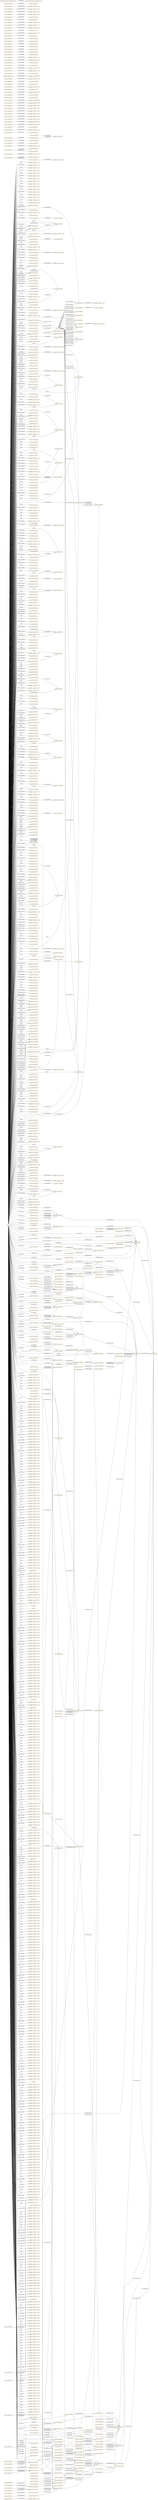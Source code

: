 digraph ar2dtool_diagram { 
rankdir=LR;
size="1501"
node [shape = rectangle, color="orange"]; "resource:SIO_000511" "resource:SIO_000520" "-5b3896af:174e3b3b772:-7f1e" "resource:SIO_000554" "-5b3896af:174e3b3b772:-7cbf" "-5b3896af:174e3b3b772:-7e6f" "resource:SIO_000344" "-5b3896af:174e3b3b772:-7ca2" "resource:SIO_001265" "resource:SIO_000806" "resource:SIO_000112" "resource:SIO_000072" "resource:SIO_000452" "resource:SIO_010001" "resource:SIO_010010" "-5b3896af:174e3b3b772:-7c99" "resource:SIO_010009" "resource:SIO_010341" "-5b3896af:174e3b3b772:-7edd" "resource:SIO_001001" "-5b3896af:174e3b3b772:-7d84" "-5b3896af:174e3b3b772:-7c79" "resource:SIO_010456" "resource:SIO_000750" "resource:SIO_000256" "resource:SIO_000431" "resource:SIO_000758" "resource:SIO_000391" "resource:SIO_000692" "resource:SIO_000402" "resource:SIO_001091" "resource:SIO_010336" "resource:SIO_000776" "resource:SIO_000494" "-5b3896af:174e3b3b772:-7dfa" "resource:SIO_000056" "resource:SIO_010530" "resource:SIO_001014" "resource:SIO_001405" "resource:SIO_000016" "resource:SIO_000092" "resource:SIO_010368" "resource:SIO_001216" "-5b3896af:174e3b3b772:-7d02" "resource:SIO_010289" "resource:SIO_010416" "resource:SIO_010048" "resource:SIO_010057" "-5b3896af:174e3b3b772:-7c9a" "resource:SIO_000167" "resource:SIO_000314" "-5b3896af:174e3b3b772:-7d58" "resource:SIO_010375" "resource:SIO_001232" "resource:SIO_000962" "-5b3896af:174e3b3b772:-7daf" "resource:SIO_010464" "resource:SIO_010295" "resource:SIO_000417" "resource:SIO_000106" "resource:SIO_000720" "resource:SIO_010450" "resource:SIO_010458" "resource:SIO_000532" "-5b3896af:174e3b3b772:-7ce9" "resource:SIO_000708" "resource:SIO_000070" "resource:SIO_000404" "resource:SIO_010346" "resource:SIO_010075" "resource:SIO_001176" "resource:SIO_000185" "resource:SIO_001224" "resource:SIO_010035" "resource:SIO_000715" "resource:SIO_010362" "resource:SIO_001210" "resource:SIO_001197" "-5b3896af:174e3b3b772:-7ea8" "resource:SIO_000116" "resource:SIO_001218" "resource:SIO_000810" "resource:SIO_000125" "-5b3896af:174e3b3b772:-7f3a" "resource:SIO_000701" "resource:SIO_000076" "resource:SIO_000456" "resource:SIO_010442" "resource:SIO_000268" "-5b3896af:174e3b3b772:-7d9b" "resource:SIO_000499" "-5b3896af:174e3b3b772:-7f8f" "-5b3896af:174e3b3b772:-7e65" "-5b3896af:174e3b3b772:-7d52" "-5b3896af:174e3b3b772:-7d1e" "resource:SIO_001010" "resource:SIO_011126" "resource:SIO_000754" "resource:SIO_010008" "-5b3896af:174e3b3b772:-7c61" "-5b3896af:174e3b3b772:-7e16" "resource:SIO_001135" "resource:SIO_001095" "resource:SIO_000089" "resource:SIO_001008" "resource:SIO_010455" "resource:SIO_000722" "resource:SIO_001045" "-5b3896af:174e3b3b772:-7dcc" "-5b3896af:174e3b3b772:-7f7c" "-5b3896af:174e3b3b772:-7ce3" "-5b3896af:174e3b3b772:-7d77" "-5b3896af:174e3b3b772:-7f93" "resource:SIO_010462" "-5b3896af:174e3b3b772:-7cb4" "resource:SIO_001353" "-5b3896af:174e3b3b772:-7d3c" "resource:SIO_010101" "resource:SIO_000036" "resource:SIO_000647" "resource:SIO_000538" "resource:SIO_010497" "resource:SIO_001291" "resource:SIO_010783" "resource:SIO_000458" "-5b3896af:174e3b3b772:-7dbe" "resource:SIO_001174" "resource:SIO_000913" "resource:SIO_000915" "-5b3896af:174e3b3b772:-7da1" "resource:SIO_000613" "resource:SIO_000713" "resource:SIO_001188" "resource:SIO_000756" "-5b3896af:174e3b3b772:-7dda" "resource:SIO_001297" "resource:SIO_010047" "resource:SIO_000123" "resource:SIO_000074" "resource:SIO_000083" "resource:SIO_010448" "resource:SIO_010533" "resource:SIO_000468" "resource:SIO_000014" "-5b3896af:174e3b3b772:-7e43" "resource:SIO_000516" "-5b3896af:174e3b3b772:-7e6c" "resource:SIO_001093" "resource:SIO_000500" "resource:SIO_010051" "resource:SIO_001043" "resource:SIO_000508" "resource:SIO_000429" "resource:SIO_000809" "resource:SIO_010432" "resource:SIO_010782" "resource:SIO_000960" "resource:SIO_001132" "resource:SIO_010004" "-5b3896af:174e3b3b772:-7cb2" "-5b3896af:174e3b3b772:-7ffc" "resource:SIO_000524" "resource:SIO_000550" "-5b3896af:174e3b3b772:-7c70" "-5b3896af:174e3b3b772:-7ff8" "resource:SIO_010020" "resource:SIO_000034" "resource:SIO_000434" "-5b3896af:174e3b3b772:-7d73" "-5b3896af:174e3b3b772:-7f9b" "resource:SIO_000577" "resource:SIO_000005" "resource:SIO_010309" "resource:SIO_010344" "-5b3896af:174e3b3b772:-7cb8" "resource:SIO_000747" "resource:SIO_000279" "resource:SIO_000441" "resource:SIO_000327" "-5b3896af:174e3b3b772:-7e1d" "resource:SIO_000462" "-5b3896af:174e3b3b772:-7d7d" "resource:SIO_000143" "resource:SIO_001295" "resource:SIO_000114" "resource:SIO_000454" "-5b3896af:174e3b3b772:-7fda" "resource:SIO_000052" "-5b3896af:174e3b3b772:-7da5" "resource:SIO_010378" "resource:SIO_000353" "resource:SIO_001370" "resource:SIO_001269" "resource:SIO_000012" "resource:SIO_000752" "resource:SIO_000555" "resource:SIO_001107" "resource:SIO_001301" "resource:SIO_001035" "resource:SIO_001266" "resource:SIO_011001" "resource:SIO_000541" "resource:SIO_000270" "resource:SIO_000318" "resource:SIO_000549" "resource:SIO_001071" "resource:SIO_000512" "resource:SIO_000579" "resource:SIO_010460" "resource:SIO_000638" "resource:SIO_010011" "resource:SIO_001273" "resource:SIO_010410" "-5b3896af:174e3b3b772:-7f36" "resource:SIO_000609" "-5b3896af:174e3b3b772:-7ca9" "resource:SIO_000148" "resource:SIO_011118" "-5b3896af:174e3b3b772:-7f72" "resource:SIO_001213" "-5b3896af:174e3b3b772:-7d6e" "resource:SIO_000704" "resource:SIO_010342" "resource:SIO_010071" "resource:SIO_000460" "-5b3896af:174e3b3b772:-7ec7" "resource:SIO_010039" "resource:SIO_000257" "resource:SIO_000805" "-5b3896af:174e3b3b772:-7e75" "resource:SIO_010337" "resource:SIO_000664" "resource:SIO_001233" "resource:SIO_001375" "resource:SIO_001267" "resource:SIO_000261" "resource:SIO_010058" "-5b3896af:174e3b3b772:-7ff0" "resource:SIO_010451" "resource:SIO_001041" "resource:SIO_010459" "resource:SIO_000807" "-5b3896af:174e3b3b772:-7fc1" "resource:SIO_010358" "resource:SIO_000963" "resource:SIO_010780" "resource:SIO_000113" "resource:SIO_000004" "resource:SIO_000370" "resource:SIO_010296" "resource:SIO_010002" "resource:SIO_000405" "resource:SIO_000440" "-5b3896af:174e3b3b772:-7f97" "-5b3896af:174e3b3b772:-7e62" "resource:SIO_000448" "resource:SIO_000721" "-5b3896af:174e3b3b772:-7f60" "-5b3896af:174e3b3b772:-7eb2" "-5b3896af:174e3b3b772:-7f5d" "-5b3896af:174e3b3b772:-7f77" "resource:SIO_000751" "resource:SIO_000902" "resource:SIO_000432" "-5b3896af:174e3b3b772:-7f05" "resource:SIO_010096" "resource:SIO_001294" "resource:SIO_001211" "-5b3896af:174e3b3b772:-7f48" "resource:SIO_000702" "resource:SIO_010334" "resource:SIO_001177" "resource:SIO_000269" "-5b3896af:174e3b3b772:-7fac" "resource:SIO_001015" "resource:SIO_000390" "resource:SIO_010443" "resource:SIO_000457" "resource:SIO_010043" "resource:SIO_001090" "-5b3896af:174e3b3b772:-7d10" "resource:SIO_000505" "resource:SIO_001046" "resource:SIO_000168" "resource:SIO_000321" "resource:SIO_001116" "resource:SIO_010376" "-5b3896af:174e3b3b772:-7c7f" "resource:SIO_010424" "-5b3896af:174e3b3b772:-7e2c" "resource:SIO_000965" "-5b3896af:174e3b3b772:-7cc8" "resource:SIO_000418" "resource:SIO_001009" "resource:SIO_010056" "resource:SIO_000723" "resource:SIO_001264" "-5b3896af:174e3b3b772:-7cd5" "-5b3896af:174e3b3b772:-7e59" "resource:SIO_010090" "resource:SIO_011007" "resource:SIO_000111" "resource:SIO_000097" "resource:SIO_010463" "resource:SIO_010000" "resource:SIO_000903" "-5b3896af:174e3b3b772:-7e7b" "-5b3896af:174e3b3b772:-7cf1" "resource:SIO_000614" "resource:SIO_000640" "resource:SIO_000146" "resource:SIO_000648" "resource:SIO_000430" "resource:SIO_001292" "resource:SIO_000289" "resource:SIO_000707" "resource:SIO_000337" "resource:SIO_000401" "resource:SIO_000459" "resource:SIO_000523" "resource:SIO_010340" "resource:SIO_010074" "resource:SIO_001175" "resource:SIO_001040" "resource:SIO_000914" "resource:SIO_000275" "resource:SIO_000675" "resource:SIO_000784" "-5b3896af:174e3b3b772:-7cea" "resource:SIO_000714" "resource:SIO_011121" "resource:SIO_001298" "resource:SIO_001215" "resource:SIO_010288" "resource:SIO_010415" "resource:SIO_001136" "resource:SIO_000342" "resource:SIO_000376" "resource:SIO_000166" "resource:SIO_010508" "-5b3896af:174e3b3b772:-7fd2" "resource:SIO_001231" "-5b3896af:174e3b3b772:-7c93" "resource:SIO_000015" "resource:SIO_000580" "resource:SIO_000091" "resource:SIO_000150" "resource:SIO_010076" "resource:SIO_000995" "resource:SIO_001270" "-5b3896af:174e3b3b772:-7fb2" "resource:SIO_000307" "-5b3896af:174e3b3b772:-7f1b" "resource:SIO_001094" "resource:SIO_000559" "resource:SIO_000501" "-5b3896af:174e3b3b772:-7d85" "resource:SIO_000509" "resource:SIO_001262" "resource:SIO_010457" "resource:SIO_000762" "-5b3896af:174e3b3b772:-7e92" "resource:SIO_001074" "resource:SIO_000539" "-5b3896af:174e3b3b772:-7f2f" "resource:SIO_000961" "-5b3896af:174e3b3b772:-7d28" "resource:SIO_010005" "resource:SIO_010345" "-5b3896af:174e3b3b772:-7cbc" "resource:SIO_000328" "resource:SIO_010100" "resource:SIO_000463" "-5b3896af:174e3b3b772:-7dab" "resource:SIO_000144" "resource:SIO_000035" "resource:SIO_000435" "resource:SIO_010094" "resource:SIO_000395" "resource:SIO_010029" "resource:SIO_000578" "resource:SIO_000115" "resource:SIO_001217" "resource:SIO_000006" "-5b3896af:174e3b3b772:-7d6a" "resource:SIO_000124" "resource:SIO_000626" "resource:SIO_001289" "resource:SIO_000498" "-5b3896af:174e3b3b772:-7db4" "resource:SIO_000131" "resource:SIO_000653" "-5b3896af:174e3b3b772:-7f6e" "-5b3896af:174e3b3b772:-7dea" "resource:SIO_000753" "resource:SIO_000997" "resource:SIO_001296" "resource:SIO_001209" "resource:SIO_000333" "resource:SIO_000455" "resource:SIO_000503" "-5b3896af:174e3b3b772:-7c9e" "resource:SIO_000162" "resource:SIO_000284" "resource:SIO_001227" "resource:SIO_010038" "resource:SIO_000354" "resource:SIO_011125" "resource:SIO_010299" "resource:SIO_010007" "resource:SIO_000556" "resource:SIO_010411" "resource:SIO_010310" "resource:SIO_010054" "resource:SIO_001145" "resource:SIO_001302" "resource:SIO_000592" "resource:SIO_011002" "resource:SIO_011119" "resource:SIO_000428" "resource:SIO_000437" "resource:SIO_010099" "resource:SIO_001072" "resource:SIO_000069" "resource:SIO_000000" "resource:SIO_000400" "-5b3896af:174e3b3b772:-7f57" "resource:SIO_000967" "-5b3896af:174e3b3b772:-7e3d" "resource:SIO_010461" "resource:SIO_000639" "resource:SIO_001274" "resource:SIO_000396" "-5b3896af:174e3b3b772:-7fb6" "resource:SIO_001003" "resource:SIO_000564" "-5b3896af:174e3b3b772:-7e1e" "resource:SIO_000719" "resource:SIO_000612" "resource:SIO_000258" "resource:SIO_001214" "resource:SIO_001290" "resource:SIO_000755" "resource:SIO_001336" "-5b3896af:174e3b3b772:-7eec" "resource:SIO_000705" "resource:SIO_000694" "resource:SIO_010046" "resource:SIO_000122" "resource:SIO_001038" "resource:SIO_010072" "resource:SIO_010532" "resource:SIO_000959" "resource:SIO_000476" "resource:SIO_000651" "resource:SIO_010025" "-5b3896af:174e3b3b772:-7de2" "resource:SIO_001050" "-5b3896af:174e3b3b772:-7d63" "resource:SIO_000794" "resource:SIO_001139" "resource:SIO_000073" "resource:SIO_000453" "resource:SIO_000340" "-5b3896af:174e3b3b772:-7ed5" "resource:SIO_010447" "resource:SIO_010059" "-5b3896af:174e3b3b772:-7c8f" "resource:SIO_000483" "-5b3896af:174e3b3b772:-7f15" "resource:SIO_010506" "resource:SIO_000319" "resource:SIO_001234" "resource:SIO_000262" "resource:SIO_000449" "resource:SIO_000108" "resource:SIO_010052" "-5b3896af:174e3b3b772:-7cfd" "resource:SIO_000507" "resource:SIO_001260" "-5b3896af:174e3b3b772:-7e4f" "resource:SIO_000808" "resource:SIO_010359" "resource:SIO_010423" "-5b3896af:174e3b3b772:-7cce" "-5b3896af:174e3b3b772:-7e0f" "resource:SIO_000589" "resource:SIO_000017" "resource:SIO_010003" "resource:SIO_010343" "resource:SIO_000562" "resource:SIO_000142" "resource:SIO_000433" "resource:SIO_000469" "-5b3896af:174e3b3b772:-7fe3" "resource:SIO_000078" "resource:SIO_010044" "-5b3896af:174e3b3b772:-7e26" "resource:SIO_000780" "resource:SIO_010030" "resource:SIO_000616" "resource:SIO_000966" "resource:SIO_000302" "resource:SIO_010363" "-5b3896af:174e3b3b772:-7f27" "resource:SIO_010284" "resource:SIO_000080" "resource:SIO_000984" "resource:SIO_001047" "-5b3896af:174e3b3b772:-7e54" "resource:SIO_001117" "resource:SIO_010377" "resource:SIO_010091" "resource:SIO_010425" "-5b3896af:174e3b3b772:-7f43" "-5b3896af:174e3b3b772:-7e9e" ; /*classes style*/
	"resource:SIO_010009" -> "resource:SIO_010010" [ label = "owl:disjointWith" ];
	"resource:SIO_001098" -> "resource:SIO_000272" [ label = "rdfs:subPropertyOf" ];
	"resource:SIO_010462" -> "resource:SIO_010463" [ label = "owl:disjointWith" ];
	"resource:SIO_001279" -> "resource:SIO_000008" [ label = "rdfs:subPropertyOf" ];
	"resource:SIO_010377" -> "resource:SIO_010378" [ label = "owl:disjointWith" ];
	"resource:SIO_010377" -> "-5b3896af:174e3b3b772:-7cbf" [ label = "owl:equivalentClass" ];
	"resource:SIO_000232" -> "resource:SIO_000062" [ label = "rdfs:subPropertyOf" ];
	"resource:SIO_000805" -> "resource:SIO_000806" [ label = "owl:disjointWith" ];
	"resource:SIO_010432" -> "-5b3896af:174e3b3b772:-7cb4" [ label = "owl:equivalentClass" ];
	"resource:SIO_000202" -> "resource:SIO_000145" [ label = "rdfs:subPropertyOf" ];
	"resource:SIO_000093" -> "resource:SIO_000068" [ label = "rdfs:subPropertyOf" ];
	"resource:SIO_001280" -> "resource:SIO_000011" [ label = "rdfs:subPropertyOf" ];
	"resource:SIO_000274" -> "resource:SIO_000497" [ label = "rdfs:subPropertyOf" ];
	"resource:SIO_000274" -> "resource:SIO_000244" [ label = "rdfs:subPropertyOf" ];
	"resource:SIO_001008" -> "-5b3896af:174e3b3b772:-7e16" [ label = "owl:equivalentClass" ];
	"resource:SIO_000455" -> "resource:SIO_000458" [ label = "owl:disjointWith" ];
	"resource:SIO_000455" -> "-5b3896af:174e3b3b772:-7f1e" [ label = "owl:equivalentClass" ];
	"resource:SIO_000063" -> "resource:SIO_000062" [ label = "rdfs:subPropertyOf" ];
	"resource:SIO_010082" -> "resource:SIO_010078" [ label = "rdfs:subPropertyOf" ];
	"resource:SIO_000244" -> "resource:SIO_000352" [ label = "rdfs:subPropertyOf" ];
	"resource:SIO_000636" -> "resource:SIO_000352" [ label = "rdfs:subPropertyOf" ];
	"resource:SIO_000425" -> "resource:SIO_000001" [ label = "rdfs:subPropertyOf" ];
	"resource:SIO_000214" -> "resource:SIO_000425" [ label = "rdfs:subPropertyOf" ];
	"resource:SIO_000793" -> "resource:SIO_000687" [ label = "rdfs:subPropertyOf" ];
	"resource:SIO_001401" -> "resource:SIO_001154" [ label = "rdfs:subPropertyOf" ];
	"resource:SIO_000974" -> "resource:SIO_000053" [ label = "rdfs:subPropertyOf" ];
	"resource:SIO_000497" -> "resource:SIO_000272" [ label = "rdfs:subPropertyOf" ];
	"resource:SIO_010782" -> "resource:SIO_010783" [ label = "owl:disjointWith" ];
	"resource:SIO_000286" -> "resource:SIO_000497" [ label = "rdfs:subPropertyOf" ];
	"resource:SIO_000552" -> "resource:SIO_000230" [ label = "rdfs:subPropertyOf" ];
	"resource:SIO_001262" -> "-5b3896af:174e3b3b772:-7d85" [ label = "owl:equivalentClass" ];
	"resource:SIO_000341" -> "resource:SIO_000425" [ label = "rdfs:subPropertyOf" ];
	"resource:SIO_000733" -> "resource:SIO_000737" [ label = "rdfs:subPropertyOf" ];
	"resource:SIO_000437" -> "-5b3896af:174e3b3b772:-7f3a" [ label = "owl:equivalentClass" ];
	"resource:SIO_010456" -> "-5b3896af:174e3b3b772:-7c9a" [ label = "owl:equivalentClass" ];
	"resource:SIO_000311" -> "resource:SIO_000232" [ label = "rdfs:subPropertyOf" ];
	"resource:SIO_000226" -> "resource:SIO_000236" [ label = "rdfs:subPropertyOf" ];
	"resource:SIO_000775" -> "resource:SIO_000773" [ label = "rdfs:subPropertyOf" ];
	"resource:SIO_000268" -> "-5b3896af:174e3b3b772:-7f6e" [ label = "owl:equivalentClass" ];
	"resource:SIO_000142" -> "resource:SIO_000143" [ label = "owl:disjointWith" ];
	"resource:SIO_000449" -> "resource:SIO_000468" [ label = "owl:disjointWith" ];
	"resource:SIO_000323" -> "resource:SIO_000128" [ label = "rdfs:subPropertyOf" ];
	"resource:SIO_001159" -> "resource:SIO_000062" [ label = "rdfs:subPropertyOf" ];
	"resource:SIO_000208" -> "resource:SIO_000773" [ label = "rdfs:subPropertyOf" ];
	"resource:SIO_000365" -> "resource:SIO_000219" [ label = "rdfs:subPropertyOf" ];
	"resource:SIO_000631" -> "resource:SIO_000628" [ label = "rdfs:subPropertyOf" ];
	"resource:SIO_000420" -> "resource:SIO_000425" [ label = "rdfs:subPropertyOf" ];
	"resource:SIO_000335" -> "resource:SIO_000652" [ label = "rdfs:subPropertyOf" ];
	"resource:SIO_000335" -> "resource:SIO_000293" [ label = "rdfs:subPropertyOf" ];
	"resource:SIO_000124" -> "-5b3896af:174e3b3b772:-7f93" [ label = "owl:equivalentClass" ];
	"resource:SIO_001045" -> "-5b3896af:174e3b3b772:-7e0f" [ label = "owl:equivalentClass" ];
	"resource:SIO_010058" -> "resource:SIO_010059" [ label = "owl:disjointWith" ];
	"resource:SIO_000673" -> "resource:SIO_000671" [ label = "rdfs:subPropertyOf" ];
	"resource:SIO_000462" -> "resource:SIO_000463" [ label = "owl:disjointWith" ];
	"resource:SIO_000251" -> "resource:SIO_000249" [ label = "rdfs:subPropertyOf" ];
	"resource:SIO_000643" -> "resource:SIO_000224" [ label = "rdfs:subPropertyOf" ];
	"resource:SIO_000558" -> "resource:SIO_010302" [ label = "rdfs:subPropertyOf" ];
	"resource:SIO_001353" -> "-5b3896af:174e3b3b772:-7d6e" [ label = "owl:equivalentClass" ];
	"resource:SIO_000221" -> "resource:SIO_000008" [ label = "rdfs:subPropertyOf" ];
	"resource:SIO_010336" -> "resource:SIO_010337" [ label = "owl:disjointWith" ];
	"resource:SIO_000709" -> "resource:SIO_000001" [ label = "rdfs:subPropertyOf" ];
	"resource:SIO_000293" -> "resource:SIO_000203" [ label = "rdfs:subPropertyOf" ];
	"resource:SIO_011126" -> "-5b3896af:174e3b3b772:-7c61" [ label = "owl:equivalentClass" ];
	"resource:SIO_000655" -> "resource:SIO_000294" [ label = "rdfs:subPropertyOf" ];
	"resource:SIO_000052" -> "-5b3896af:174e3b3b772:-7fda" [ label = "owl:equivalentClass" ];
	"resource:SIO_000710" -> "resource:SIO_000709" [ label = "rdfs:subPropertyOf" ];
	"resource:SIO_000233" -> "resource:SIO_000011" [ label = "rdfs:subPropertyOf" ];
	"resource:SIO_001154" -> "resource:SIO_000294" [ label = "rdfs:subPropertyOf" ];
	"resource:SIO_000203" -> "resource:SIO_000322" [ label = "rdfs:subPropertyOf" ];
	"resource:SIO_000697" -> "resource:SIO_000709" [ label = "rdfs:subPropertyOf" ];
	"resource:SIO_001009" -> "resource:SIO_001010" [ label = "owl:disjointWith" ];
	"resource:SIO_010083" -> "resource:SIO_010079" [ label = "rdfs:subPropertyOf" ];
	"resource:SIO_000064" -> "resource:SIO_000219" [ label = "rdfs:subPropertyOf" ];
	"resource:SIO_000456" -> "resource:SIO_000457" [ label = "owl:disjointWith" ];
	"resource:SIO_000245" -> "resource:SIO_000294" [ label = "rdfs:subPropertyOf" ];
	"resource:SIO_000511" -> "-5b3896af:174e3b3b772:-7f05" [ label = "owl:equivalentClass" ];
	"resource:SIO_000426" -> "resource:SIO_000425" [ label = "rdfs:subPropertyOf" ];
	"resource:SIO_000215" -> "resource:SIO_000011" [ label = "rdfs:subPropertyOf" ];
	"resource:SIO_001402" -> "resource:SIO_001154" [ label = "rdfs:subPropertyOf" ];
	"resource:SIO_000975" -> "resource:SIO_000093" [ label = "rdfs:subPropertyOf" ];
	"resource:SIO_000679" -> "resource:SIO_000054" [ label = "rdfs:subPropertyOf" ];
	"resource:SIO_000553" -> "resource:SIO_000231" [ label = "rdfs:subPropertyOf" ];
	"resource:SIO_000342" -> "-5b3896af:174e3b3b772:-7f48" [ label = "owl:equivalentClass" ];
	"resource:SIO_000734" -> "resource:SIO_000699" [ label = "rdfs:subPropertyOf" ];
	"resource:SIO_000257" -> "resource:SIO_000258" [ label = "owl:disjointWith" ];
	"resource:SIO_000131" -> "resource:SIO_001197" [ label = "owl:disjointWith" ];
	"resource:SIO_000523" -> "resource:SIO_000524" [ label = "owl:disjointWith" ];
	"resource:SIO_010457" -> "-5b3896af:174e3b3b772:-7c93" [ label = "owl:equivalentClass" ];
	"resource:SIO_000312" -> "resource:SIO_000229" [ label = "rdfs:subPropertyOf" ];
	"resource:SIO_000704" -> "resource:SIO_000721" [ label = "owl:disjointWith" ];
	"resource:SIO_000227" -> "resource:SIO_000643" [ label = "rdfs:subPropertyOf" ];
	"resource:SIO_000680" -> "resource:SIO_000679" [ label = "rdfs:subPropertyOf" ];
	"resource:SIO_010005" -> "resource:SIO_010047" [ label = "owl:disjointWith" ];
	"resource:SIO_000269" -> "resource:SIO_000270" [ label = "owl:disjointWith" ];
	"resource:SIO_010288" -> "resource:SIO_010289" [ label = "owl:disjointWith" ];
	"resource:SIO_000324" -> "resource:SIO_000202" [ label = "rdfs:subPropertyOf" ];
	"resource:SIO_010343" -> "-5b3896af:174e3b3b772:-7cea" [ label = "owl:equivalentClass" ];
	"resource:SIO_000692" -> "resource:SIO_000694" [ label = "owl:disjointWith" ];
	"resource:SIO_000028" -> "resource:SIO_000145" [ label = "rdfs:subPropertyOf" ];
	"resource:SIO_000209" -> "resource:SIO_000773" [ label = "rdfs:subPropertyOf" ];
	"resource:SIO_000577" -> "resource:SIO_000578" [ label = "owl:disjointWith" ];
	"resource:SIO_000758" -> "resource:SIO_001093" [ label = "owl:disjointWith" ];
	"resource:SIO_000240" -> "resource:SIO_000203" [ label = "rdfs:subPropertyOf" ];
	"resource:SIO_000632" -> "resource:SIO_000210" [ label = "rdfs:subPropertyOf" ];
	"resource:SIO_000421" -> "resource:SIO_000425" [ label = "rdfs:subPropertyOf" ];
	"resource:SIO_000210" -> "resource:SIO_000628" [ label = "rdfs:subPropertyOf" ];
	"resource:SIO_000125" -> "-5b3896af:174e3b3b772:-7f8f" [ label = "owl:equivalentClass" ];
	"resource:SIO_001046" -> "resource:SIO_001047" [ label = "owl:disjointWith" ];
	"resource:SIO_010410" -> "-5b3896af:174e3b3b772:-7cbc" [ label = "owl:equivalentClass" ];
	"resource:SIO_000970" -> "resource:SIO_000975" [ label = "rdfs:subPropertyOf" ];
	"resource:SIO_001101" -> "resource:SIO_000709" [ label = "rdfs:subPropertyOf" ];
	"resource:SIO_000674" -> "resource:SIO_000672" [ label = "rdfs:subPropertyOf" ];
	"resource:SIO_000589" -> "-5b3896af:174e3b3b772:-7eec" [ label = "owl:equivalentClass" ];
	"http://semanticscience.org/ontology/sio.owl" -> "http://creativecommons.org/licenses/by/4.0/" [ label = "terms:license" ];
	"resource:SIO_000252" -> "resource:SIO_000212" [ label = "rdfs:subPropertyOf" ];
	"resource:SIO_000644" -> "resource:SIO_000223" [ label = "rdfs:subPropertyOf" ];
	"resource:SIO_001269" -> "resource:SIO_001270" [ label = "owl:disjointWith" ];
	"resource:SIO_000222" -> "resource:SIO_000011" [ label = "rdfs:subPropertyOf" ];
	"resource:SIO_000011" -> "resource:SIO_000001" [ label = "rdfs:subPropertyOf" ];
	"resource:SIO_000318" -> "resource:SIO_000319" [ label = "owl:disjointWith" ];
	"resource:SIO_000294" -> "resource:SIO_000243" [ label = "rdfs:subPropertyOf" ];
	"resource:SIO_010000" -> "-5b3896af:174e3b3b772:-7d63" [ label = "owl:equivalentClass" ];
	"resource:SIO_001209" -> "-5b3896af:174e3b3b772:-7d9b" [ label = "owl:equivalentClass" ];
	"resource:SIO_000656" -> "resource:SIO_000655" [ label = "rdfs:subPropertyOf" ];
	"resource:SIO_000053" -> "resource:SIO_000028" [ label = "rdfs:subPropertyOf" ];
	"resource:SIO_000234" -> "resource:SIO_000008" [ label = "rdfs:subPropertyOf" ];
	"resource:SIO_001155" -> "resource:SIO_000352" [ label = "rdfs:subPropertyOf" ];
	"resource:SIO_000807" -> "resource:SIO_000808" [ label = "owl:disjointWith" ];
	"resource:SIO_001210" -> "resource:SIO_001211" [ label = "owl:disjointWith" ];
	"resource:SIO_000204" -> "resource:SIO_000322" [ label = "rdfs:subPropertyOf" ];
	"resource:SIO_000095" -> "resource:SIO_000011" [ label = "rdfs:subPropertyOf" ];
	"resource:SIO_000668" -> "resource:SIO_000628" [ label = "rdfs:subPropertyOf" ];
	"resource:SIO_010295" -> "resource:SIO_010296" [ label = "owl:disjointWith" ];
	"resource:SIO_000246" -> "resource:SIO_000245" [ label = "rdfs:subPropertyOf" ];
	"resource:SIO_000427" -> "resource:SIO_000424" [ label = "rdfs:subPropertyOf" ];
	"resource:SIO_000216" -> "resource:SIO_000008" [ label = "rdfs:subPropertyOf" ];
	"resource:SIO_001403" -> "resource:SIO_000001" [ label = "rdfs:subPropertyOf" ];
	"resource:SIO_000005" -> "resource:SIO_000340" [ label = "owl:disjointWith" ];
	"resource:SIO_000288" -> "resource:SIO_000203" [ label = "rdfs:subPropertyOf" ];
	"resource:SIO_000554" -> "resource:SIO_000555" [ label = "owl:disjointWith" ];
	"resource:SIO_000469" -> "-5b3896af:174e3b3b772:-7f15" [ label = "owl:equivalentClass" ];
	"resource:SIO_010362" -> "-5b3896af:174e3b3b772:-7cce" [ label = "owl:equivalentClass" ];
	"resource:SIO_000735" -> "resource:SIO_000733" [ label = "rdfs:subPropertyOf" ];
	"resource:SIO_000132" -> "resource:SIO_000322" [ label = "rdfs:subPropertyOf" ];
	"resource:SIO_010458" -> "-5b3896af:174e3b3b772:-7c8f" [ label = "owl:equivalentClass" ];
	"resource:SIO_000313" -> "resource:SIO_000310" [ label = "rdfs:subPropertyOf" ];
	"resource:SIO_000892" -> "resource:SIO_000212" [ label = "rdfs:subPropertyOf" ];
	"resource:SIO_000228" -> "resource:SIO_000644" [ label = "rdfs:subPropertyOf" ];
	"resource:SIO_000681" -> "resource:SIO_000679" [ label = "rdfs:subPropertyOf" ];
	"resource:SIO_000017" -> "resource:SIO_000354" [ label = "owl:disjointWith" ];
	"resource:SIO_010302" -> "resource:SIO_000272" [ label = "rdfs:subPropertyOf" ];
	"resource:SIO_000089" -> "-5b3896af:174e3b3b772:-7fc1" [ label = "owl:equivalentClass" ];
	"resource:SIO_000440" -> "-5b3896af:174e3b3b772:-7f2f" [ label = "owl:equivalentClass" ];
	"resource:SIO_000355" -> "resource:SIO_000229" [ label = "rdfs:subPropertyOf" ];
	"resource:SIO_000059" -> "resource:SIO_000008" [ label = "rdfs:subPropertyOf" ];
	"resource:SIO_010078" -> "resource:SIO_000338" [ label = "rdfs:subPropertyOf" ];
	"resource:SIO_000325" -> "-5b3896af:174e3b3b772:-7ff4" [ label = "owl:propertyChainAxiom" ];
	"resource:SIO_000325" -> "resource:SIO_000322" [ label = "rdfs:subPropertyOf" ];
	"resource:SIO_001035" -> "resource:SIO_001038" [ label = "owl:disjointWith" ];
	"resource:SIO_000029" -> "resource:SIO_000096" [ label = "rdfs:subPropertyOf" ];
	"resource:SIO_001301" -> "resource:SIO_001302" [ label = "owl:disjointWith" ];
	"resource:SIO_010048" -> "resource:SIO_010052" [ label = "owl:disjointWith" ];
	"resource:SIO_000482" -> "resource:SIO_000283" [ label = "rdfs:subPropertyOf" ];
	"resource:SIO_000060" -> "resource:SIO_000205" [ label = "rdfs:subPropertyOf" ];
	"resource:SIO_000452" -> "resource:SIO_000454" [ label = "owl:disjointWith" ];
	"resource:SIO_000452" -> "resource:SIO_000453" [ label = "owl:disjointWith" ];
	"resource:SIO_000241" -> "resource:SIO_000652" [ label = "rdfs:subPropertyOf" ];
	"resource:SIO_000241" -> "resource:SIO_000211" [ label = "rdfs:subPropertyOf" ];
	"resource:SIO_000633" -> "resource:SIO_000205" [ label = "rdfs:subPropertyOf" ];
	"resource:SIO_000422" -> "resource:SIO_000283" [ label = "rdfs:subPropertyOf" ];
	"resource:SIO_000211" -> "resource:SIO_000203" [ label = "rdfs:subPropertyOf" ];
	"resource:SIO_000971" -> "resource:SIO_000974" [ label = "rdfs:subPropertyOf" ];
	"resource:SIO_000307" -> "-5b3896af:174e3b3b772:-7f60" [ label = "owl:equivalentClass" ];
	"resource:SIO_000283" -> "resource:SIO_000272" [ label = "rdfs:subPropertyOf" ];
	"resource:SIO_000675" -> "-5b3896af:174e3b3b772:-7ec7" [ label = "owl:equivalentClass" ];
	"resource:SIO_000072" -> "resource:SIO_000073" [ label = "owl:disjointWith" ];
	"resource:SIO_000253" -> "resource:SIO_000008" [ label = "rdfs:subPropertyOf" ];
	"resource:SIO_001174" -> "-5b3896af:174e3b3b772:-7dbe" [ label = "owl:equivalentClass" ];
	"resource:SIO_000223" -> "resource:SIO_000008" [ label = "rdfs:subPropertyOf" ];
	"resource:SIO_010423" -> "-5b3896af:174e3b3b772:-7cb8" [ label = "owl:equivalentClass" ];
	"resource:SIO_000772" -> "resource:SIO_000631" [ label = "rdfs:subPropertyOf" ];
	"resource:SIO_000687" -> "resource:SIO_000322" [ label = "rdfs:subPropertyOf" ];
	"resource:SIO_001090" -> "resource:SIO_001091" [ label = "owl:disjointWith" ];
	"resource:SIO_000657" -> "resource:SIO_000352" [ label = "rdfs:subPropertyOf" ];
	"resource:SIO_000054" -> "resource:SIO_000053" [ label = "rdfs:subPropertyOf" ];
	"resource:SIO_000235" -> "resource:SIO_000586" [ label = "rdfs:subPropertyOf" ];
	"resource:SIO_001156" -> "resource:SIO_000294" [ label = "rdfs:subPropertyOf" ];
	"resource:SIO_001156" -> "resource:SIO_000229" [ label = "rdfs:subPropertyOf" ];
	"resource:SIO_000205" -> "resource:SIO_000212" [ label = "rdfs:subPropertyOf" ];
	"resource:SIO_000784" -> "resource:SIO_010048" [ label = "owl:disjointWith" ];
	"resource:SIO_000699" -> "resource:SIO_000737" [ label = "rdfs:subPropertyOf" ];
	"resource:SIO_000965" -> "-5b3896af:174e3b3b772:-7e43" [ label = "owl:equivalentClass" ];
	"resource:SIO_000096" -> "resource:SIO_000093" [ label = "rdfs:subPropertyOf" ];
	"resource:SIO_000362" -> "resource:SIO_000008" [ label = "rdfs:subPropertyOf" ];
	"resource:SIO_000277" -> "resource:SIO_000631" [ label = "rdfs:subPropertyOf" ];
	"resource:SIO_000066" -> "resource:SIO_000253" [ label = "rdfs:subPropertyOf" ];
	"resource:SIO_000458" -> "-5b3896af:174e3b3b772:-7f1b" [ label = "owl:equivalentClass" ];
	"resource:SIO_000332" -> "resource:SIO_000563" [ label = "rdfs:subPropertyOf" ];
	"resource:SIO_000247" -> "resource:SIO_000244" [ label = "rdfs:subPropertyOf" ];
	"resource:SIO_000905" -> "resource:SIO_000291" [ label = "rdfs:subPropertyOf" ];
	"resource:SIO_010532" -> "resource:SIO_010533" [ label = "owl:disjointWith" ];
	"resource:SIO_010447" -> "resource:SIO_010448" [ label = "owl:disjointWith" ];
	"resource:SIO_000217" -> "resource:SIO_000223" [ label = "rdfs:subPropertyOf" ];
	"resource:SIO_000609" -> "-5b3896af:174e3b3b772:-7edd" [ label = "owl:equivalentClass" ];
	"resource:SIO_001404" -> "resource:SIO_001403" [ label = "rdfs:subPropertyOf" ];
	"resource:SIO_000640" -> "resource:SIO_000751" [ label = "owl:disjointWith" ];
	"resource:SIO_010363" -> "-5b3896af:174e3b3b772:-7cc8" [ label = "owl:equivalentClass" ];
	"resource:SIO_000736" -> "resource:SIO_000001" [ label = "rdfs:subPropertyOf" ];
	"resource:SIO_010459" -> "resource:SIO_010460" [ label = "owl:disjointWith" ];
	"resource:SIO_000314" -> "-5b3896af:174e3b3b772:-7f5d" [ label = "owl:equivalentClass" ];
	"resource:SIO_000229" -> "resource:SIO_000132" [ label = "rdfs:subPropertyOf" ];
	"resource:SIO_000682" -> "resource:SIO_000029" [ label = "rdfs:subPropertyOf" ];
	"resource:SIO_000652" -> "resource:SIO_000203" [ label = "rdfs:subPropertyOf" ];
	"resource:SIO_001096" -> "resource:SIO_000272" [ label = "rdfs:subPropertyOf" ];
	"resource:SIO_000441" -> "-5b3896af:174e3b3b772:-7f27" [ label = "owl:equivalentClass" ];
	"resource:SIO_010375" -> "resource:SIO_010376" [ label = "owl:disjointWith" ];
	"resource:SIO_000356" -> "resource:SIO_000062" [ label = "rdfs:subPropertyOf" ];
	"resource:SIO_001277" -> "resource:SIO_000628" [ label = "rdfs:subPropertyOf" ];
	"resource:SIO_000230" -> "resource:SIO_000132" [ label = "rdfs:subPropertyOf" ];
	"resource:SIO_000145" -> "resource:SIO_000322" [ label = "rdfs:subPropertyOf" ];
	"resource:SIO_010079" -> "resource:SIO_000339" [ label = "rdfs:subPropertyOf" ];
	"resource:SIO_000960" -> "resource:SIO_000962" [ label = "owl:disjointWith" ];
	"resource:SIO_000960" -> "resource:SIO_000961" [ label = "owl:disjointWith" ];
	"resource:SIO_000272" -> "resource:SIO_000736" [ label = "rdfs:subPropertyOf" ];
	"resource:SIO_000579" -> "resource:SIO_000580" [ label = "owl:disjointWith" ];
	"resource:SIO_000061" -> "resource:SIO_000322" [ label = "rdfs:subPropertyOf" ];
	"resource:SIO_010080" -> "resource:SIO_010078" [ label = "rdfs:subPropertyOf" ];
	"resource:SIO_000242" -> "resource:SIO_000652" [ label = "rdfs:subPropertyOf" ];
	"resource:SIO_000242" -> "resource:SIO_000240" [ label = "rdfs:subPropertyOf" ];
	"resource:SIO_000634" -> "resource:SIO_000558" [ label = "rdfs:subPropertyOf" ];
	"resource:SIO_000900" -> "resource:SIO_000216" [ label = "rdfs:subPropertyOf" ];
	"resource:SIO_000549" -> "resource:SIO_000550" [ label = "owl:disjointWith" ];
	"resource:SIO_010442" -> "-5b3896af:174e3b3b772:-7ca9" [ label = "owl:equivalentClass" ];
	"resource:SIO_000338" -> "resource:SIO_000563" [ label = "rdfs:subPropertyOf" ];
	"resource:SIO_000338" -> "resource:SIO_000243" [ label = "rdfs:subPropertyOf" ];
	"resource:SIO_000212" -> "resource:SIO_000001" [ label = "rdfs:subPropertyOf" ];
	"resource:SIO_000972" -> "resource:SIO_000974" [ label = "rdfs:subPropertyOf" ];
	"resource:SIO_000495" -> "resource:SIO_000272" [ label = "rdfs:subPropertyOf" ];
	"resource:SIO_010780" -> "-5b3896af:174e3b3b772:-7c70" [ label = "owl:equivalentClass" ];
	"resource:SIO_000254" -> "resource:SIO_000011" [ label = "rdfs:subPropertyOf" ];
	"resource:SIO_000646" -> "resource:SIO_000643" [ label = "rdfs:subPropertyOf" ];
	"resource:SIO_000224" -> "resource:SIO_000011" [ label = "rdfs:subPropertyOf" ];
	"resource:SIO_000139" -> "resource:SIO_000132" [ label = "rdfs:subPropertyOf" ];
	"resource:SIO_010424" -> "resource:SIO_010425" [ label = "owl:disjointWith" ];
	"resource:SIO_000773" -> "resource:SIO_000252" [ label = "rdfs:subPropertyOf" ];
	"resource:SIO_000562" -> "resource:SIO_010284" [ label = "owl:disjointWith" ];
	"resource:SIO_000477" -> "resource:SIO_000422" [ label = "rdfs:subPropertyOf" ];
	"resource:SIO_010309" -> "resource:SIO_010310" [ label = "owl:disjointWith" ];
	"resource:SIO_000658" -> "resource:SIO_000657" [ label = "rdfs:subPropertyOf" ];
	"resource:SIO_001242" -> "resource:SIO_000736" [ label = "rdfs:subPropertyOf" ];
	"resource:SIO_001157" -> "resource:SIO_000352" [ label = "rdfs:subPropertyOf" ];
	"resource:SIO_000236" -> "resource:SIO_000646" [ label = "rdfs:subPropertyOf" ];
	"resource:SIO_000628" -> "resource:SIO_000001" [ label = "rdfs:subPropertyOf" ];
	"resource:SIO_000809" -> "-5b3896af:174e3b3b772:-7e6f" [ label = "owl:equivalentClass" ];
	"resource:SIO_000206" -> "resource:SIO_000772" [ label = "rdfs:subPropertyOf" ];
	"resource:SIO_000966" -> "resource:SIO_000967" [ label = "owl:disjointWith" ];
	"resource:SIO_000363" -> "resource:SIO_000011" [ label = "rdfs:subPropertyOf" ];
	"resource:SIO_000278" -> "resource:SIO_000252" [ label = "rdfs:subPropertyOf" ];
	"resource:SIO_000810" -> "-5b3896af:174e3b3b772:-7e6c" [ label = "owl:equivalentClass" ];
	"resource:SIO_000248" -> "resource:SIO_000352" [ label = "rdfs:subPropertyOf" ];
	"resource:SIO_000122" -> "-5b3896af:174e3b3b772:-7f9b" [ label = "owl:equivalentClass" ];
	"resource:SIO_000490" -> "resource:SIO_000482" [ label = "rdfs:subPropertyOf" ];
	"resource:SIO_000218" -> "resource:SIO_000224" [ label = "rdfs:subPropertyOf" ];
	"resource:SIO_000671" -> "resource:SIO_000008" [ label = "rdfs:subPropertyOf" ];
	"resource:SIO_001405" -> "resource:SIO_010052" [ label = "owl:disjointWith" ];
	"resource:SIO_000586" -> "resource:SIO_000644" [ label = "rdfs:subPropertyOf" ];
	"resource:SIO_000641" -> "resource:SIO_000008" [ label = "rdfs:subPropertyOf" ];
	"resource:SIO_000737" -> "resource:SIO_000736" [ label = "rdfs:subPropertyOf" ];
	"resource:SIO_000707" -> "resource:SIO_000708" [ label = "owl:disjointWith" ];
	"resource:SIO_000291" -> "resource:SIO_000230" [ label = "rdfs:subPropertyOf" ];
	"resource:SIO_000080" -> "resource:SIO_000448" [ label = "owl:disjointWith" ];
	"resource:SIO_001097" -> "resource:SIO_000272" [ label = "rdfs:subPropertyOf" ];
	"resource:SIO_010461" -> "resource:SIO_010464" [ label = "owl:disjointWith" ];
	"resource:SIO_001278" -> "resource:SIO_000628" [ label = "rdfs:subPropertyOf" ];
	"resource:SIO_000749" -> "resource:SIO_000737" [ label = "rdfs:subPropertyOf" ];
	"resource:SIO_000231" -> "resource:SIO_000062" [ label = "rdfs:subPropertyOf" ];
	"resource:SIO_000020" -> "resource:SIO_000210" [ label = "rdfs:subPropertyOf" ];
	"resource:SIO_010346" -> "-5b3896af:174e3b3b772:-7cd5" [ label = "owl:equivalentClass" ];
	"resource:SIO_000719" -> "resource:SIO_000720" [ label = "owl:disjointWith" ];
	"resource:SIO_000092" -> "-5b3896af:174e3b3b772:-7fb6" [ label = "owl:equivalentClass" ];
	"resource:SIO_000484" -> "resource:SIO_000482" [ label = "rdfs:subPropertyOf" ];
	"resource:SIO_000273" -> "resource:SIO_000053" [ label = "rdfs:subPropertyOf" ];
	"resource:SIO_000062" -> "resource:SIO_000322" [ label = "rdfs:subPropertyOf" ];
	"resource:SIO_010081" -> "resource:SIO_010079" [ label = "rdfs:subPropertyOf" ];
	"resource:SIO_001375" -> "-5b3896af:174e3b3b772:-7d6a" [ label = "owl:equivalentClass" ];
	"resource:SIO_000369" -> "resource:SIO_000273" [ label = "rdfs:subPropertyOf" ];
	"resource:SIO_000243" -> "resource:SIO_000322" [ label = "rdfs:subPropertyOf" ];
	"resource:SIO_000635" -> "resource:SIO_000294" [ label = "rdfs:subPropertyOf" ];
	"resource:SIO_000901" -> "resource:SIO_000215" [ label = "rdfs:subPropertyOf" ];
	"resource:SIO_000424" -> "resource:SIO_000283" [ label = "rdfs:subPropertyOf" ];
	"resource:SIO_000339" -> "resource:SIO_000557" [ label = "rdfs:subPropertyOf" ];
	"resource:SIO_000339" -> "resource:SIO_000243" [ label = "rdfs:subPropertyOf" ];
	"resource:SIO_000213" -> "resource:SIO_000425" [ label = "rdfs:subPropertyOf" ];
	"resource:SIO_000128" -> "resource:SIO_000061" [ label = "rdfs:subPropertyOf" ];
	"resource:SIO_000973" -> "resource:SIO_000975" [ label = "rdfs:subPropertyOf" ];
	"resource:SIO_000496" -> "resource:SIO_000495" [ label = "rdfs:subPropertyOf" ];
	"resource:SIO_000255" -> "resource:SIO_000008" [ label = "rdfs:subPropertyOf" ];
	"resource:SIO_000647" -> "resource:SIO_000648" [ label = "owl:disjointWith" ];
	"resource:SIO_010455" -> "-5b3896af:174e3b3b772:-7c9e" [ label = "owl:equivalentClass" ];
	"resource:SIO_000310" -> "resource:SIO_000093" [ label = "rdfs:subPropertyOf" ];
	"resource:SIO_000225" -> "resource:SIO_000235" [ label = "rdfs:subPropertyOf" ];
	"resource:SIO_000774" -> "resource:SIO_000772" [ label = "rdfs:subPropertyOf" ];
	"resource:SIO_001116" -> "resource:SIO_001117" [ label = "owl:disjointWith" ];
	"resource:SIO_000563" -> "resource:SIO_000628" [ label = "rdfs:subPropertyOf" ];
	"resource:SIO_000352" -> "resource:SIO_000243" [ label = "rdfs:subPropertyOf" ];
	"resource:SIO_001273" -> "resource:SIO_001274" [ label = "owl:disjointWith" ];
	"resource:SIO_000322" -> "resource:SIO_000001" [ label = "rdfs:subPropertyOf" ];
	"resource:SIO_001158" -> "resource:SIO_000229" [ label = "rdfs:subPropertyOf" ];
	"resource:SIO_000629" -> "resource:SIO_000557" [ label = "rdfs:subPropertyOf" ];
	"resource:SIO_000207" -> "resource:SIO_000772" [ label = "rdfs:subPropertyOf" ];
	"resource:SIO_010100" -> "resource:SIO_010101" [ label = "owl:disjointWith" ];
	"resource:SIO_000364" -> "resource:SIO_000253" [ label = "rdfs:subPropertyOf" ];
	"resource:SIO_000630" -> "resource:SIO_010302" [ label = "rdfs:subPropertyOf" ];
	"resource:SIO_000068" -> "resource:SIO_000061" [ label = "rdfs:subPropertyOf" ];
	"resource:SIO_000334" -> "resource:SIO_000652" [ label = "rdfs:subPropertyOf" ];
	"resource:SIO_000334" -> "resource:SIO_000288" [ label = "rdfs:subPropertyOf" ];
	"resource:SIO_000249" -> "resource:SIO_000294" [ label = "rdfs:subPropertyOf" ];
	"resource:SIO_000123" -> "-5b3896af:174e3b3b772:-7f97" [ label = "owl:equivalentClass" ];
	"resource:SIO_010057" -> "-5b3896af:174e3b3b772:-7d3c" [ label = "owl:equivalentClass" ];
	"resource:SIO_000491" -> "resource:SIO_000482" [ label = "rdfs:subPropertyOf" ];
	"resource:SIO_000219" -> "resource:SIO_000011" [ label = "rdfs:subPropertyOf" ];
	"resource:SIO_000672" -> "resource:SIO_000011" [ label = "rdfs:subPropertyOf" ];
	"resource:SIO_000008" -> "resource:SIO_000001" [ label = "rdfs:subPropertyOf" ];
	"resource:SIO_000250" -> "resource:SIO_000248" [ label = "rdfs:subPropertyOf" ];
	"resource:SIO_000642" -> "resource:SIO_000011" [ label = "rdfs:subPropertyOf" ];
	"resource:SIO_000557" -> "resource:SIO_000212" [ label = "rdfs:subPropertyOf" ];
	"resource:SIO_000738" -> "resource:SIO_000737" [ label = "rdfs:subPropertyOf" ];
	"resource:SIO_000612" -> "-5b3896af:174e3b3b772:-7ed5" [ label = "owl:equivalentClass" ];
	"NULL" -> "-5b3896af:174e3b3b772:-7c8e" [ label = "owl:intersectionOf" ];
	"NULL" -> "-5b3896af:174e3b3b772:-7d99" [ label = "rdf:rest" ];
	"NULL" -> "resource:SIO_000498" [ label = "rdf:first" ];
	"NULL" -> "resource:SIO_000070" [ label = "rdf:first" ];
	"NULL" -> "-5b3896af:174e3b3b772:-7c5b" [ label = "rdf:rest" ];
	"NULL" -> "resource:SIO_000776" [ label = "owl:someValuesFrom" ];
	"NULL" -> "resource:SIO_000115" [ label = "rdf:first" ];
	"NULL" -> "resource:SIO_000613" [ label = "owl:someValuesFrom" ];
	"NULL" -> "resource:SIO_000146" [ label = "owl:someValuesFrom" ];
	"NULL" -> "resource:SIO_000072" [ label = "owl:someValuesFrom" ];
	"NULL" -> "-5b3896af:174e3b3b772:-7cb5" [ label = "rdf:rest" ];
	"NULL" -> "resource:SIO_000059" [ label = "owl:onProperty" ];
	"NULL" -> "resource:SIO_010344" [ label = "owl:someValuesFrom" ];
	"NULL" -> "resource:SIO_001217" [ label = "rdf:first" ];
	"NULL" -> "resource:SIO_001177" [ label = "owl:someValuesFrom" ];
	"NULL" -> "-5b3896af:174e3b3b772:-7c3a" [ label = "rdf:rest" ];
	"NULL" -> "-5b3896af:174e3b3b772:-7f45" [ label = "rdf:rest" ];
	"NULL" -> "resource:SIO_011007" [ label = "owl:someValuesFrom" ];
	"NULL" -> "resource:SIO_000210" [ label = "owl:onProperty" ];
	"NULL" -> "-5b3896af:174e3b3b772:-7e83" [ label = "rdf:first" ];
	"NULL" -> "resource:SIO_010450" [ label = "owl:someValuesFrom" ];
	"NULL" -> "resource:SIO_000433" [ label = "rdf:first" ];
	"NULL" -> "resource:SIO_000268" [ label = "owl:someValuesFrom" ];
	"NULL" -> "-5b3896af:174e3b3b772:-7dde" [ label = "owl:someValuesFrom" ];
	"NULL" -> "resource:SIO_010375" [ label = "rdf:first" ];
	"NULL" -> "resource:SIO_000499" [ label = "owl:someValuesFrom" ];
	"NULL" -> "-5b3896af:174e3b3b772:-7fd2" [ label = "owl:someValuesFrom" ];
	"NULL" -> "-5b3896af:174e3b3b772:-7f77" [ label = "owl:someValuesFrom" ];
	"NULL" -> "resource:SIO_000006" [ label = "rdf:first" ];
	"NULL" -> "resource:SIO_000456" [ label = "rdf:first" ];
	"NULL" -> "resource:SIO_000272" [ label = "owl:onProperty" ];
	"NULL" -> "-5b3896af:174e3b3b772:-7e3a" [ label = "rdf:rest" ];
	"NULL" -> "-5b3896af:174e3b3b772:-7dd7" [ label = "rdf:rest" ];
	"NULL" -> "resource:SIO_000069" [ label = "owl:someValuesFrom" ];
	"NULL" -> "resource:SIO_000096" [ label = "owl:onProperty" ];
	"NULL" -> "-5b3896af:174e3b3b772:-7d76" [ label = "owl:unionOf" ];
	"NULL" -> "-5b3896af:174e3b3b772:-7c43" [ label = "rdf:rest" ];
	"NULL" -> "resource:SIO_000434" [ label = "rdf:first" ];
	"NULL" -> "-5b3896af:174e3b3b772:-7cfa" [ label = "rdf:rest" ];
	"NULL" -> "-5b3896af:174e3b3b772:-7c08" [ label = "rdf:rest" ];
	"NULL" -> "resource:SIO_010079" [ label = "owl:onProperty" ];
	"NULL" -> "resource:SIO_000214" [ label = "owl:onProperty" ];
	"NULL" -> "resource:SIO_010376" [ label = "rdf:first" ];
	"NULL" -> "-5b3896af:174e3b3b772:-7c05" [ label = "owl:members" ];
	"NULL" -> "-5b3896af:174e3b3b772:-7fc6" [ label = "rdf:rest" ];
	"NULL" -> "resource:SIO_010094" [ label = "owl:someValuesFrom" ];
	"NULL" -> "resource:SIO_010010" [ label = "owl:onClass" ];
	"NULL" -> "resource:SIO_010463" [ label = "rdf:first" ];
	"NULL" -> "resource:SIO_000808" [ label = "rdf:first" ];
	"NULL" -> "-5b3896af:174e3b3b772:-7eac" [ label = "owl:intersectionOf" ];
	"NULL" -> "resource:SIO_001047" [ label = "rdf:first" ];
	"NULL" -> "-5b3896af:174e3b3b772:-7f4f" [ label = "rdf:rest" ];
	"NULL" -> "-5b3896af:174e3b3b772:-7d7a" [ label = "rdf:rest" ];
	"NULL" -> "-5b3896af:174e3b3b772:-7fb5" [ label = "owl:intersectionOf" ];
	"NULL" -> "resource:SIO_010358" [ label = "rdf:first" ];
	"NULL" -> "resource:SIO_010008" [ label = "owl:someValuesFrom" ];
	"NULL" -> "resource:SIO_000261" [ label = "owl:someValuesFrom" ];
	"NULL" -> "-5b3896af:174e3b3b772:-7c22" [ label = "rdf:rest" ];
	"NULL" -> "-5b3896af:174e3b3b772:-7e1d" [ label = "rdf:first" ];
	"NULL" -> "-5b3896af:174e3b3b772:-7ce2" [ label = "owl:intersectionOf" ];
	"NULL" -> "-5b3896af:174e3b3b772:-7c78" [ label = "owl:intersectionOf" ];
	"NULL" -> "-5b3896af:174e3b3b772:-7fe0" [ label = "rdf:rest" ];
	"NULL" -> "-5b3896af:174e3b3b772:-7dfe" [ label = "rdf:rest" ];
	"NULL" -> "resource:SIO_001050" [ label = "owl:someValuesFrom" ];
	"NULL" -> "resource:SIO_000635" [ label = "owl:onProperty" ];
	"NULL" -> "-5b3896af:174e3b3b772:-7f2e" [ label = "owl:intersectionOf" ];
	"NULL" -> "-5b3896af:174e3b3b772:-7bfb" [ label = "rdf:rest" ];
	"NULL" -> "resource:SIO_000035" [ label = "rdf:first" ];
	"NULL" -> "resource:SIO_000355" [ label = "owl:onProperty" ];
	"NULL" -> "-5b3896af:174e3b3b772:-7f2a" [ label = "rdf:rest" ];
	"NULL" -> "resource:SIO_000325" [ label = "rdf:first" ];
	"NULL" -> "resource:SIO_001234" [ label = "owl:someValuesFrom" ];
	"NULL" -> "resource:SIO_000707" [ label = "owl:someValuesFrom" ];
	"NULL" -> "resource:SIO_010464" [ label = "rdf:first" ];
	"NULL" -> "resource:SIO_001215" [ label = "rdf:first" ];
	"NULL" -> "-5b3896af:174e3b3b772:-7e61" [ label = "rdf:rest" ];
	"NULL" -> "resource:SIO_011119" [ label = "owl:someValuesFrom" ];
	"NULL" -> "resource:SIO_000273" [ label = "owl:onProperty" ];
	"NULL" -> "resource:SIO_000915" [ label = "rdf:first" ];
	"NULL" -> "-5b3896af:174e3b3b772:-7fae" [ label = "rdf:rest" ];
	"NULL" -> "-5b3896af:174e3b3b772:-7d1d" [ label = "owl:unionOf" ];
	"NULL" -> "-5b3896af:174e3b3b772:-7c4d" [ label = "rdf:rest" ];
	"NULL" -> "resource:SIO_000312" [ label = "owl:onProperty" ];
	"NULL" -> "-5b3896af:174e3b3b772:-7ee9" [ label = "rdf:rest" ];
	"NULL" -> "-5b3896af:174e3b3b772:-7ec6" [ label = "owl:intersectionOf" ];
	"NULL" -> "resource:SIO_001227" [ label = "owl:someValuesFrom" ];
	"NULL" -> "resource:SIO_000333" [ label = "rdf:first" ];
	"NULL" -> "-5b3896af:174e3b3b772:-7f19" [ label = "rdf:rest" ];
	"NULL" -> "-5b3896af:174e3b3b772:-7c1f" [ label = "rdf:rest" ];
	"NULL" -> "-5b3896af:174e3b3b772:-7cfc" [ label = "owl:intersectionOf" ];
	"NULL" -> "-5b3896af:174e3b3b772:-7c58" [ label = "owl:members" ];
	"NULL" -> "-5b3896af:174e3b3b772:-7c7f" [ label = "owl:someValuesFrom" ];
	"NULL" -> "-5b3896af:174e3b3b772:-7cc7" [ label = "owl:intersectionOf" ];
	"NULL" -> "resource:SIO_001003" [ label = "owl:someValuesFrom" ];
	"NULL" -> "-5b3896af:174e3b3b772:-7ec4" [ label = "rdf:rest" ];
	"NULL" -> "resource:SIO_000762" [ label = "owl:someValuesFrom" ];
	"NULL" -> "-5b3896af:174e3b3b772:-7ce7" [ label = "owl:unionOf" ];
	"NULL" -> "resource:SIO_000256" [ label = "owl:someValuesFrom" ];
	"NULL" -> "-5b3896af:174e3b3b772:-7c7e" [ label = "owl:intersectionOf" ];
	"NULL" -> "-5b3896af:174e3b3b772:-7f40" [ label = "rdf:rest" ];
	"NULL" -> "-5b3896af:174e3b3b772:-7f04" [ label = "owl:unionOf" ];
	"NULL" -> "resource:SIO_000115" [ label = "owl:someValuesFrom" ];
	"NULL" -> "-5b3896af:174e3b3b772:-7f90" [ label = "rdf:rest" ];
	"NULL" -> "-5b3896af:174e3b3b772:-7df7" [ label = "rdf:rest" ];
	"NULL" -> "-5b3896af:174e3b3b772:-7d69" [ label = "owl:intersectionOf" ];
	"NULL" -> "resource:SIO_010296" [ label = "rdf:first" ];
	"NULL" -> "resource:SIO_000671" [ label = "owl:onProperty" ];
	"NULL" -> "-5b3896af:174e3b3b772:-7e53" [ label = "owl:intersectionOf" ];
	"NULL" -> "resource:SIO_000755" [ label = "owl:someValuesFrom" ];
	"NULL" -> "resource:SIO_000402" [ label = "owl:onClass" ];
	"NULL" -> "-5b3896af:174e3b3b772:-7c56" [ label = "rdf:rest" ];
	"NULL" -> "-5b3896af:174e3b3b772:-7cbd" [ label = "rdf:rest" ];
	"NULL" -> "resource:SIO_000341" [ label = "owl:onProperty" ];
	"NULL" -> "-5b3896af:174e3b3b772:-7ea7" [ label = "owl:intersectionOf" ];
	"NULL" -> "resource:SIO_000501" [ label = "owl:onClass" ];
	"NULL" -> "-5b3896af:174e3b3b772:-7ee4" [ label = "owl:intersectionOf" ];
	"NULL" -> "resource:SIO_010450" [ label = "rdf:first" ];
	"NULL" -> "resource:SIO_000507" [ label = "owl:allValuesFrom" ];
	"NULL" -> "-5b3896af:174e3b3b772:-7cb3" [ label = "owl:intersectionOf" ];
	"NULL" -> "-5b3896af:174e3b3b772:-7d37" [ label = "owl:intersectionOf" ];
	"NULL" -> "resource:SIO_000113" [ label = "owl:someValuesFrom" ];
	"NULL" -> "-5b3896af:174e3b3b772:-7c35" [ label = "rdf:rest" ];
	"NULL" -> "resource:SIO_010038" [ label = "owl:someValuesFrom" ];
	"NULL" -> "-5b3896af:174e3b3b772:-7f6f" [ label = "rdf:rest" ];
	"NULL" -> "-5b3896af:174e3b3b772:-7ff3" [ label = "rdf:rest" ];
	"NULL" -> "resource:SIO_010008" [ label = "owl:onClass" ];
	"NULL" -> "-5b3896af:174e3b3b772:-7d1c" [ label = "rdf:rest" ];
	"NULL" -> "resource:SIO_010001" [ label = "owl:onClass" ];
	"NULL" -> "-5b3896af:174e3b3b772:-7e56" [ label = "rdf:rest" ];
	"NULL" -> "resource:SIO_000723" [ label = "owl:someValuesFrom" ];
	"NULL" -> "resource:SIO_000097" [ label = "owl:someValuesFrom" ];
	"NULL" -> "-5b3896af:174e3b3b772:-7c03" [ label = "rdf:rest" ];
	"NULL" -> "-5b3896af:174e3b3b772:-7c98" [ label = "owl:intersectionOf" ];
	"NULL" -> "resource:SIO_000006" [ label = "owl:someValuesFrom" ];
	"NULL" -> "-5b3896af:174e3b3b772:-7c49" [ label = "owl:members" ];
	"NULL" -> "resource:SIO_001265" [ label = "rdf:first" ];
	"NULL" -> "-5b3896af:174e3b3b772:-7ddf" [ label = "rdf:rest" ];
	"NULL" -> "resource:SIO_000291" [ label = "owl:onProperty" ];
	"NULL" -> "resource:SIO_001211" [ label = "owl:someValuesFrom" ];
	"NULL" -> "resource:SIO_010001" [ label = "rdf:first" ];
	"NULL" -> "-5b3896af:174e3b3b772:-7e7e" [ label = "owl:intersectionOf" ];
	"NULL" -> "resource:SIO_000015" [ label = "rdf:first" ];
	"NULL" -> "resource:SIO_000675" [ label = "owl:someValuesFrom" ];
	"NULL" -> "resource:SIO_000036" [ label = "owl:someValuesFrom" ];
	"NULL" -> "-5b3896af:174e3b3b772:-7ddd" [ label = "owl:withRestrictions" ];
	"NULL" -> "-5b3896af:174e3b3b772:-7dec" [ label = "rdf:rest" ];
	"NULL" -> "-5b3896af:174e3b3b772:-7e31" [ label = "rdf:rest" ];
	"NULL" -> "resource:SIO_000106" [ label = "owl:someValuesFrom" ];
	"NULL" -> "-5b3896af:174e3b3b772:-7c9b" [ label = "rdf:rest" ];
	"NULL" -> "resource:SIO_000004" [ label = "owl:someValuesFrom" ];
	"NULL" -> "-5b3896af:174e3b3b772:-7c60" [ label = "owl:unionOf" ];
	"NULL" -> "resource:SIO_000752" [ label = "owl:someValuesFrom" ];
	"NULL" -> "resource:SIO_000984" [ label = "rdf:first" ];
	"NULL" -> "xsd:double" [ label = "owl:onDatatype" ];
	"NULL" -> "resource:SIO_000370" [ label = "owl:allValuesFrom" ];
	"NULL" -> "resource:SIO_001266" [ label = "rdf:first" ];
	"NULL" -> "-5b3896af:174e3b3b772:-7d25" [ label = "rdf:rest" ];
	"NULL" -> "resource:SIO_010002" [ label = "rdf:first" ];
	"NULL" -> "-5b3896af:174e3b3b772:-7fc0" [ label = "owl:intersectionOf" ];
	"NULL" -> "-5b3896af:174e3b3b772:-7cc3" [ label = "rdf:rest" ];
	"NULL" -> "resource:SIO_000966" [ label = "rdf:first" ];
	"NULL" -> "-5b3896af:174e3b3b772:-7c3b" [ label = "rdf:rest" ];
	"NULL" -> "resource:SIO_000400" [ label = "rdf:first" ];
	"NULL" -> "-5b3896af:174e3b3b772:-7d75" [ label = "rdf:rest" ];
	"NULL" -> "resource:SIO_010080" [ label = "owl:onProperty" ];
	"NULL" -> "resource:SIO_010342" [ label = "rdf:first" ];
	"NULL" -> "resource:SIO_000776" [ label = "rdf:first" ];
	"NULL" -> "-5b3896af:174e3b3b772:-7e6e" [ label = "owl:unionOf" ];
	"NULL" -> "resource:SIO_000228" [ label = "owl:onProperty" ];
	"NULL" -> "-5b3896af:174e3b3b772:-7c99" [ label = "rdf:first" ];
	"NULL" -> "-5b3896af:174e3b3b772:-7c0d" [ label = "rdf:rest" ];
	"NULL" -> "resource:SIO_000310" [ label = "owl:onProperty" ];
	"NULL" -> "resource:SIO_000300" [ label = "owl:onProperty" ];
	"NULL" -> "-5b3896af:174e3b3b772:-7ea5" [ label = "rdf:rest" ];
	"NULL" -> "resource:SIO_001294" [ label = "rdf:first" ];
	"NULL" -> "resource:SIO_000427" [ label = "owl:onProperty" ];
	"NULL" -> "resource:SIO_000720" [ label = "owl:someValuesFrom" ];
	"NULL" -> "-5b3896af:174e3b3b772:-7e6d" [ label = "rdf:rest" ];
	"NULL" -> "-5b3896af:174e3b3b772:-7fb1" [ label = "owl:unionOf" ];
	"NULL" -> "-5b3896af:174e3b3b772:-7c1a" [ label = "rdf:rest" ];
	"NULL" -> "resource:SIO_010099" [ label = "owl:someValuesFrom" ];
	"NULL" -> "xsd:string" [ label = "owl:someValuesFrom" ];
	"NULL" -> "resource:SIO_010051" [ label = "rdf:first" ];
	"NULL" -> "resource:SIO_000111" [ label = "rdf:first" ];
	"NULL" -> "resource:SIO_000167" [ label = "rdf:first" ];
	"NULL" -> "resource:SIO_000641" [ label = "owl:onProperty" ];
	"NULL" -> "resource:SIO_000713" [ label = "owl:someValuesFrom" ];
	"NULL" -> "resource:SIO_010416" [ label = "owl:someValuesFrom" ];
	"NULL" -> "rdf:nil" [ label = "rdf:rest" ];
	"NULL" -> "-5b3896af:174e3b3b772:-7c76" [ label = "rdf:rest" ];
	"NULL" -> "-5b3896af:174e3b3b772:-7e92" [ label = "owl:someValuesFrom" ];
	"NULL" -> "-5b3896af:174e3b3b772:-7e0e" [ label = "owl:unionOf" ];
	"NULL" -> "resource:SIO_001040" [ label = "owl:someValuesFrom" ];
	"NULL" -> "-5b3896af:174e3b3b772:-7ff9" [ label = "rdf:rest" ];
	"NULL" -> "resource:SIO_000758" [ label = "owl:someValuesFrom" ];
	"NULL" -> "-5b3896af:174e3b3b772:-7c44" [ label = "rdf:rest" ];
	"NULL" -> "resource:SIO_010464" [ label = "owl:someValuesFrom" ];
	"NULL" -> "-5b3896af:174e3b3b772:-7c09" [ label = "rdf:rest" ];
	"NULL" -> "-5b3896af:174e3b3b772:-7c94" [ label = "rdf:rest" ];
	"NULL" -> "resource:SIO_000342" [ label = "rdf:first" ];
	"NULL" -> "-5b3896af:174e3b3b772:-7d2f" [ label = "rdf:rest" ];
	"NULL" -> "resource:SIO_000702" [ label = "owl:onClass" ];
	"NULL" -> "resource:SIO_001231" [ label = "owl:someValuesFrom" ];
	"NULL" -> "-5b3896af:174e3b3b772:-7dae" [ label = "owl:intersectionOf" ];
	"NULL" -> "resource:SIO_000162" [ label = "owl:someValuesFrom" ];
	"NULL" -> "-5b3896af:174e3b3b772:-7d57" [ label = "owl:intersectionOf" ];
	"NULL" -> "resource:SIO_000148" [ label = "owl:someValuesFrom" ];
	"NULL" -> "-5b3896af:174e3b3b772:-7d3b" [ label = "owl:unionOf" ];
	"NULL" -> "resource:SIO_000362" [ label = "owl:onProperty" ];
	"NULL" -> "-5b3896af:174e3b3b772:-7d7f" [ label = "rdf:rest" ];
	"NULL" -> "resource:SIO_000168" [ label = "rdf:first" ];
	"NULL" -> "resource:SIO_000963" [ label = "rdf:first" ];
	"NULL" -> "-5b3896af:174e3b3b772:-7e76" [ label = "rdf:rest" ];
	"NULL" -> "resource:SIO_000091" [ label = "owl:allValuesFrom" ];
	"NULL" -> "-5b3896af:174e3b3b772:-7cf0" [ label = "owl:intersectionOf" ];
	"NULL" -> "-5b3896af:174e3b3b772:-7dfa" [ label = "owl:someValuesFrom" ];
	"NULL" -> "resource:SIO_000559" [ label = "owl:someValuesFrom" ];
	"NULL" -> "resource:SIO_010448" [ label = "owl:onClass" ];
	"NULL" -> "-5b3896af:174e3b3b772:-7e47" [ label = "owl:intersectionOf" ];
	"NULL" -> "resource:SIO_000370" [ label = "rdf:first" ];
	"NULL" -> "resource:SIO_000640" [ label = "owl:someValuesFrom" ];
	"NULL" -> "-5b3896af:174e3b3b772:-7bfc" [ label = "rdf:rest" ];
	"NULL" -> "resource:SIO_010058" [ label = "rdf:first" ];
	"NULL" -> "resource:SIO_000092" [ label = "owl:someValuesFrom" ];
	"NULL" -> "-5b3896af:174e3b3b772:-7c3c" [ label = "owl:members" ];
	"NULL" -> "resource:SIO_000395" [ label = "owl:someValuesFrom" ];
	"NULL" -> "-5b3896af:174e3b3b772:-7c15" [ label = "owl:members" ];
	"NULL" -> "resource:SIO_001260" [ label = "rdf:first" ];
	"NULL" -> "-5b3896af:174e3b3b772:-7e51" [ label = "rdf:rest" ];
	"NULL" -> "resource:SIO_000638" [ label = "owl:someValuesFrom" ];
	"NULL" -> "-5b3896af:174e3b3b772:-7cc9" [ label = "rdf:rest" ];
	"NULL" -> "-5b3896af:174e3b3b772:-7c7c" [ label = "rdf:rest" ];
	"NULL" -> "-5b3896af:174e3b3b772:-7f56" [ label = "owl:unionOf" ];
	"NULL" -> "resource:SIO_011002" [ label = "owl:someValuesFrom" ];
	"NULL" -> "-5b3896af:174e3b3b772:-7fee" [ label = "rdf:rest" ];
	"NULL" -> "-5b3896af:174e3b3b772:-7e6b" [ label = "owl:unionOf" ];
	"NULL" -> "resource:SIO_000715" [ label = "owl:someValuesFrom" ];
	"NULL" -> "-5b3896af:174e3b3b772:-7faf" [ label = "rdf:rest" ];
	"NULL" -> "-5b3896af:174e3b3b772:-7da1" [ label = "owl:someValuesFrom" ];
	"NULL" -> "resource:SIO_000284" [ label = "owl:someValuesFrom" ];
	"NULL" -> "-5b3896af:174e3b3b772:-7e15" [ label = "owl:unionOf" ];
	"NULL" -> "resource:SIO_001210" [ label = "rdf:first" ];
	"NULL" -> "-5b3896af:174e3b3b772:-7cd6" [ label = "rdf:rest" ];
	"NULL" -> "resource:SIO_000083" [ label = "owl:someValuesFrom" ];
	"NULL" -> "resource:SIO_000015" [ label = "owl:allValuesFrom" ];
	"NULL" -> "-5b3896af:174e3b3b772:-7d88" [ label = "rdf:rest" ];
	"NULL" -> "-5b3896af:174e3b3b772:-7f42" [ label = "owl:intersectionOf" ];
	"NULL" -> "-5b3896af:174e3b3b772:-7f98" [ label = "rdf:rest" ];
	"NULL" -> "-5b3896af:174e3b3b772:-7ffb" [ label = "owl:unionOf" ];
	"NULL" -> "-5b3896af:174e3b3b772:-7d45" [ label = "rdf:rest" ];
	"NULL" -> "resource:SIO_010362" [ label = "owl:someValuesFrom" ];
	"NULL" -> "-5b3896af:174e3b3b772:-7ed4" [ label = "owl:intersectionOf" ];
	"NULL" -> "resource:SIO_010059" [ label = "rdf:first" ];
	"NULL" -> "-5b3896af:174e3b3b772:-7ce3" [ label = "owl:someValuesFrom" ];
	"NULL" -> "resource:SIO_000390" [ label = "owl:someValuesFrom" ];
	"NULL" -> "-5b3896af:174e3b3b772:-7f1a" [ label = "owl:unionOf" ];
	"NULL" -> "xsd:anyURI" [ label = "owl:someValuesFrom" ];
	"NULL" -> "-5b3896af:174e3b3b772:-7c2d" [ label = "rdf:rest" ];
	"NULL" -> "resource:SIO_010443" [ label = "owl:someValuesFrom" ];
	"NULL" -> "-5b3896af:174e3b3b772:-7cb1" [ label = "rdf:rest" ];
	"NULL" -> "-5b3896af:174e3b3b772:-7d77" [ label = "owl:someValuesFrom" ];
	"NULL" -> "rdfs:Literal" [ label = "owl:allValuesFrom" ];
	"NULL" -> "-5b3896af:174e3b3b772:-7f34" [ label = "rdf:rest" ];
	"NULL" -> "resource:SIO_001210" [ label = "owl:someValuesFrom" ];
	"NULL" -> "resource:SIO_010010" [ label = "rdf:first" ];
	"NULL" -> "resource:SIO_001211" [ label = "rdf:first" ];
	"NULL" -> "-5b3896af:174e3b3b772:-7ed2" [ label = "rdf:rest" ];
	"NULL" -> "resource:SIO_001188" [ label = "owl:someValuesFrom" ];
	"NULL" -> "resource:SIO_001267" [ label = "rdf:first" ];
	"NULL" -> "resource:SIO_000139" [ label = "owl:onProperty" ];
	"NULL" -> "-5b3896af:174e3b3b772:-7dcc" [ label = "owl:someValuesFrom" ];
	"NULL" -> "resource:SIO_000805" [ label = "rdf:first" ];
	"NULL" -> "resource:SIO_000631" [ label = "owl:onProperty" ];
	"NULL" -> "-5b3896af:174e3b3b772:-7df8" [ label = "rdf:rest" ];
	"NULL" -> "-5b3896af:174e3b3b772:-7d81" [ label = "rdf:rest" ];
	"NULL" -> "-5b3896af:174e3b3b772:-7f02" [ label = "rdf:rest" ];
	"NULL" -> "resource:SIO_000216" [ label = "owl:onProperty" ];
	"NULL" -> "resource:SIO_000334" [ label = "owl:onProperty" ];
	"NULL" -> "resource:SIO_000401" [ label = "owl:onClass" ];
	"NULL" -> "resource:SIO_010461" [ label = "owl:someValuesFrom" ];
	"NULL" -> "-5b3896af:174e3b3b772:-7c57" [ label = "rdf:rest" ];
	"NULL" -> "-5b3896af:174e3b3b772:-7da5" [ label = "owl:someValuesFrom" ];
	"NULL" -> "resource:SIO_000967" [ label = "rdf:first" ];
	"NULL" -> "resource:SIO_000262" [ label = "rdf:first" ];
	"NULL" -> "resource:SIO_000500" [ label = "owl:onClass" ];
	"NULL" -> "-5b3896af:174e3b3b772:-7ef2" [ label = "owl:intersectionOf" ];
	"NULL" -> "-5b3896af:174e3b3b772:-7de2" [ label = "owl:someValuesFrom" ];
	"NULL" -> "resource:SIO_000701" [ label = "owl:someValuesFrom" ];
	"NULL" -> "-5b3896af:174e3b3b772:-7ccb" [ label = "rdf:rest" ];
	"NULL" -> "resource:SIO_000554" [ label = "rdf:first" ];
	"NULL" -> "-5b3896af:174e3b3b772:-7c29" [ label = "rdf:rest" ];
	"NULL" -> "resource:SIO_010011" [ label = "rdf:first" ];
	"NULL" -> "-5b3896af:174e3b3b772:-7d4f" [ label = "rdf:rest" ];
	"NULL" -> "-5b3896af:174e3b3b772:-7f71" [ label = "owl:intersectionOf" ];
	"NULL" -> "-5b3896af:174e3b3b772:-7fa8" [ label = "rdf:rest" ];
	"NULL" -> "-5b3896af:174e3b3b772:-7c36" [ label = "rdf:rest" ];
	"NULL" -> "resource:SIO_000279" [ label = "owl:someValuesFrom" ];
	"NULL" -> "resource:SIO_000270" [ label = "rdf:first" ];
	"NULL" -> "resource:SIO_000338" [ label = "owl:onProperty" ];
	"NULL" -> "resource:SIO_000420" [ label = "owl:onProperty" ];
	"NULL" -> "resource:SIO_000150" [ label = "owl:someValuesFrom" ];
	"NULL" -> "resource:SIO_000417" [ label = "owl:allValuesFrom" ];
	"NULL" -> "resource:SIO_010007" [ label = "owl:onClass" ];
	"NULL" -> "resource:SIO_000402" [ label = "rdf:first" ];
	"NULL" -> "resource:SIO_000404" [ label = "owl:someValuesFrom" ];
	"NULL" -> "-5b3896af:174e3b3b772:-7c04" [ label = "rdf:rest" ];
	"NULL" -> "-5b3896af:174e3b3b772:-7d1e" [ label = "owl:someValuesFrom" ];
	"NULL" -> "-5b3896af:174e3b3b772:-7e18" [ label = "rdf:rest" ];
	"NULL" -> "-5b3896af:174e3b3b772:-7c50" [ label = "rdf:rest" ];
	"NULL" -> "-5b3896af:174e3b3b772:-7d2a" [ label = "rdf:rest" ];
	"NULL" -> "-5b3896af:174e3b3b772:-7d7d" [ label = "owl:someValuesFrom" ];
	"NULL" -> "-5b3896af:174e3b3b772:-7da4" [ label = "owl:intersectionOf" ];
	"NULL" -> "resource:SIO_000555" [ label = "rdf:first" ];
	"NULL" -> "resource:SIO_000369" [ label = "owl:onProperty" ];
	"NULL" -> "resource:SIO_001296" [ label = "rdf:first" ];
	"NULL" -> "resource:SIO_000302" [ label = "owl:someValuesFrom" ];
	"NULL" -> "resource:SIO_000512" [ label = "rdf:first" ];
	"NULL" -> "-5b3896af:174e3b3b772:-7ddc" [ label = "rdf:first" ];
	"NULL" -> "resource:SIO_000353" [ label = "owl:someValuesFrom" ];
	"NULL" -> "-5b3896af:174e3b3b772:-7e82" [ label = "rdf:rest" ];
	"NULL" -> "resource:SIO_000080" [ label = "owl:someValuesFrom" ];
	"NULL" -> "-5b3896af:174e3b3b772:-7c4e" [ label = "owl:members" ];
	"NULL" -> "resource:SIO_001289" [ label = "rdf:first" ];
	"NULL" -> "resource:SIO_001047" [ label = "owl:someValuesFrom" ];
	"NULL" -> "resource:SIO_000215" [ label = "owl:onProperty" ];
	"NULL" -> "-5b3896af:174e3b3b772:-7fcf" [ label = "rdf:rest" ];
	"NULL" -> "resource:SIO_010334" [ label = "owl:onClass" ];
	"NULL" -> "resource:SIO_010782" [ label = "rdf:first" ];
	"NULL" -> "resource:SIO_010025" [ label = "rdf:first" ];
	"NULL" -> "resource:SIO_000674" [ label = "owl:onProperty" ];
	"NULL" -> "resource:SIO_000668" [ label = "owl:onProperty" ];
	"NULL" -> "-5b3896af:174e3b3b772:-7c6e" [ label = "rdf:rest" ];
	"NULL" -> "resource:SIO_000328" [ label = "owl:someValuesFrom" ];
	"NULL" -> "resource:SIO_010046" [ label = "rdf:first" ];
	"NULL" -> "-5b3896af:174e3b3b772:-7c52" [ label = "owl:members" ];
	"NULL" -> "-5b3896af:174e3b3b772:-7c1c" [ label = "owl:members" ];
	"NULL" -> "-5b3896af:174e3b3b772:-7f79" [ label = "rdf:rest" ];
	"NULL" -> "resource:SIO_001370" [ label = "owl:someValuesFrom" ];
	"NULL" -> "resource:SIO_010007" [ label = "rdf:first" ];
	"NULL" -> "resource:SIO_010044" [ label = "owl:onClass" ];
	"NULL" -> "resource:SIO_000750" [ label = "owl:someValuesFrom" ];
	"NULL" -> "resource:SIO_010081" [ label = "owl:onProperty" ];
	"NULL" -> "-5b3896af:174e3b3b772:-7f68" [ label = "owl:unionOf" ];
	"NULL" -> "-5b3896af:174e3b3b772:-7c27" [ label = "owl:members" ];
	"NULL" -> "resource:SIO_001297" [ label = "rdf:first" ];
	"NULL" -> "-5b3896af:174e3b3b772:-7ce8" [ label = "owl:intersectionOf" ];
	"NULL" -> "-5b3896af:174e3b3b772:-7faa" [ label = "rdf:rest" ];
	"NULL" -> "resource:SIO_001107" [ label = "owl:someValuesFrom" ];
	"NULL" -> "resource:SIO_001094" [ label = "rdf:first" ];
	"NULL" -> "resource:SIO_001072" [ label = "owl:someValuesFrom" ];
	"NULL" -> "-5b3896af:174e3b3b772:-7d31" [ label = "owl:intersectionOf" ];
	"NULL" -> "-5b3896af:174e3b3b772:-7e81" [ label = "rdf:first" ];
	"NULL" -> "-5b3896af:174e3b3b772:-7c0e" [ label = "rdf:rest" ];
	"NULL" -> "resource:SIO_000997" [ label = "rdf:first" ];
	"NULL" -> "-5b3896af:174e3b3b772:-7db4" [ label = "owl:someValuesFrom" ];
	"NULL" -> "resource:SIO_000431" [ label = "rdf:first" ];
	"NULL" -> "resource:SIO_000063" [ label = "owl:onProperty" ];
	"NULL" -> "resource:SIO_010074" [ label = "rdf:first" ];
	"NULL" -> "resource:SIO_010075" [ label = "owl:someValuesFrom" ];
	"NULL" -> "-5b3896af:174e3b3b772:-7c1b" [ label = "rdf:rest" ];
	"NULL" -> "-5b3896af:174e3b3b772:-7e6a" [ label = "rdf:rest" ];
	"NULL" -> "resource:SIO_010343" [ label = "owl:someValuesFrom" ];
	"NULL" -> "-5b3896af:174e3b3b772:-7f22" [ label = "rdf:rest" ];
	"NULL" -> "-5b3896af:174e3b3b772:-7cbe" [ label = "owl:unionOf" ];
	"NULL" -> "-5b3896af:174e3b3b772:-7e74" [ label = "owl:intersectionOf" ];
	"NULL" -> "resource:SIO_010008" [ label = "rdf:first" ];
	"NULL" -> "resource:SIO_000052" [ label = "owl:someValuesFrom" ];
	"NULL" -> "-5b3896af:174e3b3b772:-7cde" [ label = "rdf:rest" ];
	"NULL" -> "resource:SIO_010299" [ label = "owl:someValuesFrom" ];
	"NULL" -> "resource:SIO_000975" [ label = "owl:onProperty" ];
	"NULL" -> "-5b3896af:174e3b3b772:-7fac" [ label = "owl:someValuesFrom" ];
	"NULL" -> "resource:SIO_001095" [ label = "rdf:first" ];
	"NULL" -> "resource:SIO_000432" [ label = "rdf:first" ];
	"NULL" -> "resource:SIO_010508" [ label = "rdf:first" ];
	"NULL" -> "resource:SIO_000068" [ label = "rdf:first" ];
	"NULL" -> "resource:SIO_000212" [ label = "owl:onProperty" ];
	"NULL" -> "-5b3896af:174e3b3b772:-7caf" [ label = "owl:intersectionOf" ];
	"NULL" -> "resource:SIO_010075" [ label = "rdf:first" ];
	"NULL" -> "resource:SIO_000754" [ label = "owl:someValuesFrom" ];
	"NULL" -> "-5b3896af:174e3b3b772:-7cd4" [ label = "owl:intersectionOf" ];
	"NULL" -> "resource:SIO_000701" [ label = "owl:onClass" ];
	"NULL" -> "resource:SIO_000512" [ label = "owl:onClass" ];
	"NULL" -> "-5b3896af:174e3b3b772:-7fc8" [ label = "rdf:rest" ];
	"NULL" -> "-5b3896af:174e3b3b772:-7de9" [ label = "owl:intersectionOf" ];
	"NULL" -> "resource:SIO_010461" [ label = "rdf:first" ];
	"NULL" -> "resource:SIO_000337" [ label = "owl:someValuesFrom" ];
	"NULL" -> "-5b3896af:174e3b3b772:-7c17" [ label = "rdf:rest" ];
	"NULL" -> "resource:SIO_000005" [ label = "rdf:first" ];
	"NULL" -> "resource:SIO_000806" [ label = "rdf:first" ];
	"NULL" -> "resource:SIO_000616" [ label = "owl:someValuesFrom" ];
	"NULL" -> "-5b3896af:174e3b3b772:-7ff7" [ label = "owl:unionOf" ];
	"NULL" -> "-5b3896af:174e3b3b772:-7eda" [ label = "rdf:rest" ];
	"NULL" -> "resource:SIO_000132" [ label = "owl:onProperty" ];
	"NULL" -> "resource:SIO_010447" [ label = "owl:onClass" ];
	"NULL" -> "-5b3896af:174e3b3b772:-7f5e" [ label = "rdf:rest" ];
	"NULL" -> "-5b3896af:174e3b3b772:-7d52" [ label = "owl:someValuesFrom" ];
	"NULL" -> "resource:SIO_000076" [ label = "rdf:first" ];
	"NULL" -> "-5b3896af:174e3b3b772:-7d01" [ label = "owl:intersectionOf" ];
	"NULL" -> "-5b3896af:174e3b3b772:-7c31" [ label = "rdf:rest" ];
	"NULL" -> "-5b3896af:174e3b3b772:-7e45" [ label = "rdf:rest" ];
	"NULL" -> "resource:SIO_000780" [ label = "rdf:first" ];
	"NULL" -> "resource:SIO_010009" [ label = "owl:someValuesFrom" ];
	"NULL" -> "-5b3896af:174e3b3b772:-7dab" [ label = "owl:someValuesFrom" ];
	"NULL" -> "resource:SIO_000483" [ label = "rdf:first" ];
	"NULL" -> "-5b3896af:174e3b3b772:-7c2b" [ label = "owl:members" ];
	"NULL" -> "-5b3896af:174e3b3b772:-7f2c" [ label = "rdf:rest" ];
	"NULL" -> "-5b3896af:174e3b3b772:-7fb0" [ label = "rdf:rest" ];
	"NULL" -> "xsd:integer" [ label = "owl:someValuesFrom" ];
	"NULL" -> "resource:SIO_010462" [ label = "rdf:first" ];
	"NULL" -> "resource:SIO_000807" [ label = "rdf:first" ];
	"NULL" -> "resource:SIO_000476" [ label = "rdf:first" ];
	"NULL" -> "-5b3896af:174e3b3b772:-7e2b" [ label = "owl:unionOf" ];
	"NULL" -> "resource:SIO_001046" [ label = "rdf:first" ];
	"NULL" -> "-5b3896af:174e3b3b772:-7ccd" [ label = "owl:intersectionOf" ];
	"NULL" -> "resource:SIO_000244" [ label = "owl:onProperty" ];
	"NULL" -> "resource:SIO_010007" [ label = "owl:someValuesFrom" ];
	"NULL" -> "resource:SIO_000428" [ label = "rdf:first" ];
	"NULL" -> "resource:SIO_000503" [ label = "owl:someValuesFrom" ];
	"NULL" -> "resource:SIO_000995" [ label = "rdf:first" ];
	"NULL" -> "resource:SIO_000095" [ label = "owl:onProperty" ];
	"NULL" -> "resource:SIO_000068" [ label = "owl:onProperty" ];
	"NULL" -> "resource:SIO_000257" [ label = "rdf:first" ];
	"NULL" -> "-5b3896af:174e3b3b772:-7ea8" [ label = "owl:someValuesFrom" ];
	"NULL" -> "-5b3896af:174e3b3b772:-7f36" [ label = "owl:allValuesFrom" ];
	"NULL" -> "-5b3896af:174e3b3b772:-7ce4" [ label = "rdf:rest" ];
	"NULL" -> "-5b3896af:174e3b3b772:-7fca" [ label = "rdf:rest" ];
	"NULL" -> "resource:SIO_000034" [ label = "rdf:first" ];
	"NULL" -> "-5b3896af:174e3b3b772:-7f67" [ label = "rdf:rest" ];
	"NULL" -> "-5b3896af:174e3b3b772:-7fab" [ label = "owl:unionOf" ];
	"NULL" -> "-5b3896af:174e3b3b772:-7f57" [ label = "owl:someValuesFrom" ];
	"NULL" -> "resource:SIO_010078" [ label = "owl:onProperty" ];
	"NULL" -> "-5b3896af:174e3b3b772:-7ce0" [ label = "rdf:rest" ];
	"NULL" -> "resource:SIO_001074" [ label = "rdf:first" ];
	"NULL" -> "resource:SIO_000213" [ label = "owl:onProperty" ];
	"NULL" -> "-5b3896af:174e3b3b772:-7c10" [ label = "owl:members" ];
	"NULL" -> "resource:SIO_001233" [ label = "owl:someValuesFrom" ];
	"NULL" -> "resource:SIO_000628" [ label = "owl:onProperty" ];
	"NULL" -> "-5b3896af:174e3b3b772:-7f28" [ label = "rdf:rest" ];
	"NULL" -> "-5b3896af:174e3b3b772:-7e4e" [ label = "owl:intersectionOf" ];
	"NULL" -> "-5b3896af:174e3b3b772:-7c2e" [ label = "rdf:rest" ];
	"NULL" -> "resource:SIO_000538" [ label = "rdf:first" ];
	"NULL" -> "-5b3896af:174e3b3b772:-7ca8" [ label = "owl:unionOf" ];
	"NULL" -> "-5b3896af:174e3b3b772:-7f74" [ label = "rdf:rest" ];
	"NULL" -> "resource:SIO_011118" [ label = "owl:someValuesFrom" ];
	"NULL" -> "-5b3896af:174e3b3b772:-7daf" [ label = "owl:someValuesFrom" ];
	"NULL" -> "resource:SIO_000429" [ label = "rdf:first" ];
	"NULL" -> "resource:SIO_010346" [ label = "rdf:first" ];
	"NULL" -> "resource:SIO_000015" [ label = "owl:someValuesFrom" ];
	"NULL" -> "-5b3896af:174e3b3b772:-7e1c" [ label = "owl:intersectionOf" ];
	"NULL" -> "xsd:decimal" [ label = "owl:someValuesFrom" ];
	"NULL" -> "-5b3896af:174e3b3b772:-7f03" [ label = "rdf:rest" ];
	"NULL" -> "resource:SIO_000258" [ label = "rdf:first" ];
	"NULL" -> "resource:SIO_000217" [ label = "owl:onProperty" ];
	"NULL" -> "-5b3896af:174e3b3b772:-7f7b" [ label = "owl:intersectionOf" ];
	"NULL" -> "resource:SIO_000520" [ label = "owl:onClass" ];
	"NULL" -> "-5b3896af:174e3b3b772:-7dc7" [ label = "rdf:rest" ];
	"NULL" -> "resource:SIO_000116" [ label = "owl:onClass" ];
	"NULL" -> "-5b3896af:174e3b3b772:-7d83" [ label = "owl:intersectionOf" ];
	"NULL" -> "-5b3896af:174e3b3b772:-7e2a" [ label = "rdf:rest" ];
	"NULL" -> "resource:SIO_000539" [ label = "rdf:first" ];
	"NULL" -> "-5b3896af:174e3b3b772:-7c9d" [ label = "owl:intersectionOf" ];
	"NULL" -> "resource:SIO_010004" [ label = "owl:someValuesFrom" ];
	"NULL" -> "resource:SIO_001224" [ label = "owl:someValuesFrom" ];
	"NULL" -> "resource:SIO_000626" [ label = "rdf:first" ];
	"NULL" -> "-5b3896af:174e3b3b772:-7fa9" [ label = "rdf:rest" ];
	"NULL" -> "-5b3896af:174e3b3b772:-7dd0" [ label = "rdf:rest" ];
	"NULL" -> "-5b3896af:174e3b3b772:-7ff5" [ label = "rdf:rest" ];
	"NULL" -> "-5b3896af:174e3b3b772:-7d28" [ label = "owl:someValuesFrom" ];
	"NULL" -> "-5b3896af:174e3b3b772:-7d9a" [ label = "owl:unionOf" ];
	"NULL" -> "resource:SIO_010090" [ label = "rdf:first" ];
	"NULL" -> "-5b3896af:174e3b3b772:-7bff" [ label = "rdf:rest" ];
	"NULL" -> "resource:SIO_010009" [ label = "rdf:first" ];
	"NULL" -> "-5b3896af:174e3b3b772:-7da2" [ label = "rdf:rest" ];
	"NULL" -> "resource:SIO_010295" [ label = "rdf:first" ];
	"NULL" -> "-5b3896af:174e3b3b772:-7edc" [ label = "owl:unionOf" ];
	"NULL" -> "-5b3896af:174e3b3b772:-7c90" [ label = "rdf:rest" ];
	"NULL" -> "-5b3896af:174e3b3b772:-7fe2" [ label = "owl:intersectionOf" ];
	"NULL" -> "-5b3896af:174e3b3b772:-7f7e" [ label = "rdf:rest" ];
	"NULL" -> "-5b3896af:174e3b3b772:-7c51" [ label = "rdf:rest" ];
	"NULL" -> "-5b3896af:174e3b3b772:-7d10" [ label = "owl:someValuesFrom" ];
	"NULL" -> "-5b3896af:174e3b3b772:-7c01" [ label = "owl:members" ];
	"NULL" -> "resource:SIO_000626" [ label = "owl:someValuesFrom" ];
	"NULL" -> "-5b3896af:174e3b3b772:-7c12" [ label = "rdf:rest" ];
	"NULL" -> "resource:SIO_000651" [ label = "owl:someValuesFrom" ];
	"NULL" -> "-5b3896af:174e3b3b772:-7e42" [ label = "owl:unionOf" ];
	"NULL" -> "-5b3896af:174e3b3b772:-7d7c" [ label = "owl:intersectionOf" ];
	"NULL" -> "-5b3896af:174e3b3b772:-7d27" [ label = "owl:intersectionOf" ];
	"NULL" -> "-5b3896af:174e3b3b772:-7e91" [ label = "owl:intersectionOf" ];
	"NULL" -> "resource:SIO_001156" [ label = "owl:onProperty" ];
	"NULL" -> "resource:SIO_010091" [ label = "rdf:first" ];
	"NULL" -> "-5b3896af:174e3b3b772:-7e65" [ label = "rdf:first" ];
	"NULL" -> "-5b3896af:174e3b3b772:-7dbc" [ label = "rdf:rest" ];
	"NULL" -> "resource:SIO_011126" [ label = "owl:someValuesFrom" ];
	"NULL" -> "-5b3896af:174e3b3b772:-7f26" [ label = "owl:intersectionOf" ];
	"NULL" -> "resource:SIO_010096" [ label = "owl:someValuesFrom" ];
	"NULL" -> "resource:SIO_000722" [ label = "owl:someValuesFrom" ];
	"NULL" -> "resource:SIO_000005" [ label = "owl:someValuesFrom" ];
	"NULL" -> "resource:SIO_001264" [ label = "rdf:first" ];
	"NULL" -> "-5b3896af:174e3b3b772:-7d62" [ label = "owl:unionOf" ];
	"NULL" -> "-5b3896af:174e3b3b772:-7ed9" [ label = "rdf:rest" ];
	"NULL" -> "-5b3896af:174e3b3b772:-7cc5" [ label = "rdf:rest" ];
	"NULL" -> "-5b3896af:174e3b3b772:-7e84" [ label = "owl:withRestrictions" ];
	"NULL" -> "resource:SIO_010035" [ label = "owl:someValuesFrom" ];
	"NULL" -> "-5b3896af:174e3b3b772:-7eb1" [ label = "owl:unionOf" ];
	"NULL" -> "resource:SIO_010340" [ label = "rdf:first" ];
	"NULL" -> "-5b3896af:174e3b3b772:-7cbb" [ label = "owl:intersectionOf" ];
	"NULL" -> "resource:SIO_000232" [ label = "owl:onProperty" ];
	"NULL" -> "resource:SIO_000376" [ label = "owl:someValuesFrom" ];
	"NULL" -> "resource:SIO_001214" [ label = "rdf:first" ];
	"NULL" -> "-5b3896af:174e3b3b772:-7cd2" [ label = "rdf:rest" ];
	"NULL" -> "-5b3896af:174e3b3b772:-7f43" [ label = "owl:someValuesFrom" ];
	"NULL" -> "-5b3896af:174e3b3b772:-7c0f" [ label = "rdf:rest" ];
	"NULL" -> "-5b3896af:174e3b3b772:-7f94" [ label = "rdf:rest" ];
	"NULL" -> "resource:SIO_001292" [ label = "rdf:first" ];
	"NULL" -> "-5b3896af:174e3b3b772:-7f55" [ label = "rdf:rest" ];
	"NULL" -> "resource:SIO_000734" [ label = "owl:onProperty" ];
	"NULL" -> "resource:SIO_010456" [ label = "rdf:first" ];
	"NULL" -> "-5b3896af:174e3b3b772:-7fe3" [ label = "owl:someValuesFrom" ];
	"NULL" -> "-5b3896af:174e3b3b772:-7eeb" [ label = "owl:unionOf" ];
	"NULL" -> "resource:SIO_000914" [ label = "rdf:first" ];
	"NULL" -> "-5b3896af:174e3b3b772:-7fef" [ label = "owl:unionOf" ];
	"NULL" -> "-5b3896af:174e3b3b772:-7e7c" [ label = "rdf:rest" ];
	"NULL" -> "-5b3896af:174e3b3b772:-7e3c" [ label = "owl:intersectionOf" ];
	"NULL" -> "resource:SIO_010337" [ label = "owl:onClass" ];
	"NULL" -> "resource:SIO_000459" [ label = "rdf:first" ];
	"NULL" -> "resource:SIO_000653" [ label = "owl:someValuesFrom" ];
	"NULL" -> "resource:SIO_000483" [ label = "owl:someValuesFrom" ];
	"NULL" -> "-5b3896af:174e3b3b772:-7dea" [ label = "owl:someValuesFrom" ];
	"NULL" -> "resource:SIO_010341" [ label = "rdf:first" ];
	"NULL" -> "resource:SIO_000006" [ label = "owl:allValuesFrom" ];
	"NULL" -> "-5b3896af:174e3b3b772:-7f76" [ label = "owl:intersectionOf" ];
	"NULL" -> "resource:SIO_001035" [ label = "owl:someValuesFrom" ];
	"NULL" -> "resource:SIO_010030" [ label = "owl:someValuesFrom" ];
	"NULL" -> "-5b3896af:174e3b3b772:-7f30" [ label = "rdf:rest" ];
	"NULL" -> "resource:SIO_010001" [ label = "owl:someValuesFrom" ];
	"NULL" -> "-5b3896af:174e3b3b772:-7d70" [ label = "rdf:rest" ];
	"NULL" -> "resource:SIO_010075" [ label = "owl:onClass" ];
	"NULL" -> "-5b3896af:174e3b3b772:-7de7" [ label = "rdf:rest" ];
	"NULL" -> "resource:SIO_000496" [ label = "owl:onProperty" ];
	"NULL" -> "-5b3896af:174e3b3b772:-7da8" [ label = "rdf:rest" ];
	"NULL" -> "-5b3896af:174e3b3b772:-7cad" [ label = "rdf:rest" ];
	"NULL" -> "resource:SIO_010334" [ label = "rdf:first" ];
	"NULL" -> "-5b3896af:174e3b3b772:-7e0a" [ label = "owl:intersectionOf" ];
	"NULL" -> "-5b3896af:174e3b3b772:-7c96" [ label = "rdf:rest" ];
	"NULL" -> "resource:SIO_000532" [ label = "owl:onClass" ];
	"NULL" -> "resource:SIO_000236" [ label = "owl:onProperty" ];
	"NULL" -> "resource:SIO_001041" [ label = "owl:someValuesFrom" ];
	"NULL" -> "-5b3896af:174e3b3b772:-7de5" [ label = "owl:withRestrictions" ];
	"NULL" -> "-5b3896af:174e3b3b772:-7f92" [ label = "owl:intersectionOf" ];
	"NULL" -> "-5b3896af:174e3b3b772:-7d2c" [ label = "owl:intersectionOf" ];
	"NULL" -> "resource:SIO_001135" [ label = "rdf:first" ];
	"NULL" -> "-5b3896af:174e3b3b772:-7dee" [ label = "owl:intersectionOf" ];
	"NULL" -> "-5b3896af:174e3b3b772:-7c18" [ label = "rdf:rest" ];
	"NULL" -> "resource:SIO_000166" [ label = "rdf:first" ];
	"NULL" -> "-5b3896af:174e3b3b772:-7e78" [ label = "rdf:rest" ];
	"NULL" -> "-5b3896af:174e3b3b772:-7e59" [ label = "owl:someValuesFrom" ];
	"NULL" -> "resource:SIO_010415" [ label = "owl:someValuesFrom" ];
	"NULL" -> "-5b3896af:174e3b3b772:-7edb" [ label = "rdf:rest" ];
	"NULL" -> "-5b3896af:174e3b3b772:-7c25" [ label = "rdf:rest" ];
	"NULL" -> "resource:SIO_000000" [ label = "rdf:first" ];
	"NULL" -> "-5b3896af:174e3b3b772:-7fcc" [ label = "owl:unionOf" ];
	"NULL" -> "resource:SIO_000614" [ label = "rdf:first" ];
	"NULL" -> "resource:SIO_010099" [ label = "rdf:first" ];
	"NULL" -> "resource:SIO_000643" [ label = "owl:onProperty" ];
	"NULL" -> "xsd:integer" [ label = "owl:allValuesFrom" ];
	"NULL" -> "-5b3896af:174e3b3b772:-7c32" [ label = "rdf:rest" ];
	"NULL" -> "resource:SIO_010056" [ label = "rdf:first" ];
	"NULL" -> "-5b3896af:174e3b3b772:-7eb2" [ label = "owl:someValuesFrom" ];
	"NULL" -> "-5b3896af:174e3b3b772:-7f6c" [ label = "rdf:rest" ];
	"NULL" -> "resource:SIO_000011" [ label = "owl:onProperty" ];
	"NULL" -> "resource:SIO_001336" [ label = "owl:onClass" ];
	"NULL" -> "resource:SIO_000426" [ label = "owl:onProperty" ];
	"NULL" -> "resource:SIO_001136" [ label = "rdf:first" ];
	"NULL" -> "-5b3896af:174e3b3b772:-7c00" [ label = "rdf:rest" ];
	"NULL" -> "-5b3896af:174e3b3b772:-7e14" [ label = "rdf:rest" ];
	"NULL" -> "-5b3896af:174e3b3b772:-7f6d" [ label = "owl:unionOf" ];
	"NULL" -> "-5b3896af:174e3b3b772:-7e1e" [ label = "owl:someValuesFrom" ];
	"NULL" -> "resource:SIO_000069" [ label = "owl:allValuesFrom" ];
	"NULL" -> "-5b3896af:174e3b3b772:-7c45" [ label = "owl:members" ];
	"NULL" -> "-5b3896af:174e3b3b772:-7de1" [ label = "owl:intersectionOf" ];
	"NULL" -> "resource:SIO_010345" [ label = "owl:someValuesFrom" ];
	"NULL" -> "resource:SIO_001218" [ label = "rdf:first" ];
	"NULL" -> "resource:SIO_000115" [ label = "owl:allValuesFrom" ];
	"NULL" -> "resource:SIO_000396" [ label = "owl:someValuesFrom" ];
	"NULL" -> "-5b3896af:174e3b3b772:-7f39" [ label = "owl:intersectionOf" ];
	"NULL" -> "resource:SIO_000402" [ label = "owl:allValuesFrom" ];
	"NULL" -> "resource:SIO_000028" [ label = "owl:onProperty" ];
	"NULL" -> "-5b3896af:174e3b3b772:-7d47" [ label = "rdf:rest" ];
	"NULL" -> "-5b3896af:174e3b3b772:-7fbe" [ label = "rdf:rest" ];
	"NULL" -> "resource:SIO_000269" [ label = "owl:someValuesFrom" ];
	"NULL" -> "-5b3896af:174e3b3b772:-7fd9" [ label = "owl:unionOf" ];
	"NULL" -> "resource:SIO_000091" [ label = "owl:someValuesFrom" ];
	"NULL" -> "resource:SIO_010451" [ label = "owl:someValuesFrom" ];
	"NULL" -> "resource:SIO_010057" [ label = "rdf:first" ];
	"NULL" -> "resource:SIO_010091" [ label = "owl:someValuesFrom" ];
	"NULL" -> "resource:SIO_000000" [ label = "owl:someValuesFrom" ];
	"NULL" -> "xsd:float" [ label = "owl:someValuesFrom" ];
	"NULL" -> "resource:SIO_010363" [ label = "owl:someValuesFrom" ];
	"NULL" -> "-5b3896af:174e3b3b772:-7f7c" [ label = "owl:someValuesFrom" ];
	"NULL" -> "-5b3896af:174e3b3b772:-7f14" [ label = "owl:intersectionOf" ];
	"NULL" -> "resource:SIO_000776" [ label = "owl:allValuesFrom" ];
	"NULL" -> "-5b3896af:174e3b3b772:-7f51" [ label = "owl:intersectionOf" ];
	"NULL" -> "resource:SIO_000457" [ label = "rdf:first" ];
	"NULL" -> "resource:SIO_011001" [ label = "owl:someValuesFrom" ];
	"NULL" -> "-5b3896af:174e3b3b772:-7e8f" [ label = "rdf:rest" ];
	"NULL" -> "-5b3896af:174e3b3b772:-7c86" [ label = "owl:unionOf" ];
	"NULL" -> "-5b3896af:174e3b3b772:-7e4f" [ label = "owl:someValuesFrom" ];
	"NULL" -> "-5b3896af:174e3b3b772:-7e9e" [ label = "owl:allValuesFrom" ];
	"NULL" -> "resource:SIO_000108" [ label = "owl:someValuesFrom" ];
	"NULL" -> "-5b3896af:174e3b3b772:-7f35" [ label = "owl:unionOf" ];
	"NULL" -> "resource:SIO_001009" [ label = "rdf:first" ];
	"NULL" -> "resource:SIO_000230" [ label = "owl:onProperty" ];
	"NULL" -> "-5b3896af:174e3b3b772:-7cff" [ label = "rdf:rest" ];
	"NULL" -> "-5b3896af:174e3b3b772:-7c0a" [ label = "rdf:rest" ];
	"NULL" -> "resource:SIO_000337" [ label = "rdf:first" ];
	"NULL" -> "resource:SIO_000435" [ label = "rdf:first" ];
	"NULL" -> "resource:SIO_000332" [ label = "owl:onProperty" ];
	"NULL" -> "resource:SIO_010377" [ label = "rdf:first" ];
	"NULL" -> "-5b3896af:174e3b3b772:-7d02" [ label = "owl:someValuesFrom" ];
	"NULL" -> "resource:SIO_000902" [ label = "rdf:first" ];
	"NULL" -> "resource:SIO_010442" [ label = "owl:someValuesFrom" ];
	"NULL" -> "-5b3896af:174e3b3b772:-7cb7" [ label = "owl:intersectionOf" ];
	"NULL" -> "-5b3896af:174e3b3b772:-7e9d" [ label = "owl:intersectionOf" ];
	"NULL" -> "-5b3896af:174e3b3b772:-7e25" [ label = "owl:intersectionOf" ];
	"NULL" -> "-5b3896af:174e3b3b772:-7dd5" [ label = "rdf:rest" ];
	"NULL" -> "resource:SIO_010359" [ label = "rdf:first" ];
	"NULL" -> "-5b3896af:174e3b3b772:-7f80" [ label = "owl:intersectionOf" ];
	"NULL" -> "resource:SIO_000262" [ label = "owl:someValuesFrom" ];
	"NULL" -> "resource:SIO_000313" [ label = "owl:onProperty" ];
	"NULL" -> "resource:SIO_000505" [ label = "owl:someValuesFrom" ];
	"NULL" -> "-5b3896af:174e3b3b772:-7c84" [ label = "rdf:rest" ];
	"NULL" -> "resource:SIO_000261" [ label = "rdf:first" ];
	"NULL" -> "resource:SIO_000586" [ label = "owl:onProperty" ];
	"NULL" -> "resource:SIO_010043" [ label = "rdf:first" ];
	"NULL" -> "resource:SIO_010378" [ label = "rdf:first" ];
	"NULL" -> "-5b3896af:174e3b3b772:-7d6b" [ label = "rdf:rest" ];
	"NULL" -> "resource:SIO_000144" [ label = "owl:someValuesFrom" ];
	"NULL" -> "-5b3896af:174e3b3b772:-7c13" [ label = "rdf:rest" ];
	"NULL" -> "resource:SIO_000959" [ label = "rdf:first" ];
	"NULL" -> "resource:SIO_001216" [ label = "rdf:first" ];
	"NULL" -> "-5b3896af:174e3b3b772:-7daa" [ label = "owl:intersectionOf" ];
	"NULL" -> "resource:SIO_000509" [ label = "owl:onClass" ];
	"NULL" -> "-5b3896af:174e3b3b772:-7f8c" [ label = "rdf:rest" ];
	"NULL" -> "-5b3896af:174e3b3b772:-7f8e" [ label = "owl:intersectionOf" ];
	"NULL" -> "-5b3896af:174e3b3b772:-7f5c" [ label = "owl:intersectionOf" ];
	"NULL" -> "-5b3896af:174e3b3b772:-7f4d" [ label = "rdf:rest" ];
	"NULL" -> "resource:SIO_000020" [ label = "owl:onProperty" ];
	"NULL" -> "resource:SIO_000960" [ label = "owl:someValuesFrom" ];
	"NULL" -> "-5b3896af:174e3b3b772:-7c20" [ label = "rdf:rest" ];
	"NULL" -> "resource:SIO_000112" [ label = "owl:someValuesFrom" ];
	"NULL" -> "resource:SIO_000564" [ label = "owl:someValuesFrom" ];
	"NULL" -> "-5b3896af:174e3b3b772:-7f5a" [ label = "rdf:rest" ];
	"NULL" -> "-5b3896af:174e3b3b772:-7d84" [ label = "rdf:first" ];
	"NULL" -> "resource:SIO_000000" [ label = "owl:onClass" ];
	"NULL" -> "resource:SIO_000401" [ label = "rdf:first" ];
	"NULL" -> "-5b3896af:174e3b3b772:-7e41" [ label = "rdf:rest" ];
	"NULL" -> "resource:SIO_000672" [ label = "owl:onProperty" ];
	"NULL" -> "-5b3896af:174e3b3b772:-7db3" [ label = "owl:intersectionOf" ];
	"NULL" -> "resource:SIO_010072" [ label = "owl:someValuesFrom" ];
	"NULL" -> "resource:SIO_000148" [ label = "owl:onClass" ];
	"NULL" -> "resource:SIO_010044" [ label = "rdf:first" ];
	"NULL" -> "-5b3896af:174e3b3b772:-7cb9" [ label = "rdf:rest" ];
	"NULL" -> "resource:SIO_010458" [ label = "owl:onClass" ];
	"NULL" -> "-5b3896af:174e3b3b772:-7d67" [ label = "rdf:rest" ];
	"NULL" -> "resource:SIO_000592" [ label = "owl:someValuesFrom" ];
	"NULL" -> "-5b3896af:174e3b3b772:-7d73" [ label = "owl:someValuesFrom" ];
	"NULL" -> "resource:SIO_000275" [ label = "rdf:first" ];
	"NULL" -> "resource:SIO_010009" [ label = "owl:onClass" ];
	"NULL" -> "-5b3896af:174e3b3b772:-7c3e" [ label = "rdf:rest" ];
	"NULL" -> "-5b3896af:174e3b3b772:-7c92" [ label = "owl:intersectionOf" ];
	"NULL" -> "-5b3896af:174e3b3b772:-7d8a" [ label = "owl:intersectionOf" ];
	"NULL" -> "resource:SIO_001014" [ label = "rdf:first" ];
	"NULL" -> "-5b3896af:174e3b3b772:-7d0f" [ label = "owl:intersectionOf" ];
	"NULL" -> "-5b3896af:174e3b3b772:-7d78" [ label = "rdf:rest" ];
	"NULL" -> "resource:SIO_001295" [ label = "rdf:first" ];
	"NULL" -> "-5b3896af:174e3b3b772:-7d35" [ label = "rdf:rest" ];
	"NULL" -> "resource:SIO_000400" [ label = "owl:onClass" ];
	"NULL" -> "resource:SIO_000221" [ label = "owl:onProperty" ];
	"NULL" -> "resource:SIO_000268" [ label = "rdf:first" ];
	"NULL" -> "-5b3896af:174e3b3b772:-7c4b" [ label = "rdf:rest" ];
	"NULL" -> "resource:SIO_001046" [ label = "owl:someValuesFrom" ];
	"NULL" -> "resource:SIO_000477" [ label = "owl:onProperty" ];
	"NULL" -> "resource:SIO_010072" [ label = "rdf:first" ];
	"NULL" -> "-5b3896af:174e3b3b772:-7f17" [ label = "rdf:rest" ];
	"NULL" -> "-5b3896af:174e3b3b772:-7fb2" [ label = "owl:someValuesFrom" ];
	"NULL" -> "resource:SIO_000756" [ label = "owl:someValuesFrom" ];
	"NULL" -> "resource:SIO_000289" [ label = "owl:someValuesFrom" ];
	"NULL" -> "resource:SIO_000327" [ label = "owl:someValuesFrom" ];
	"NULL" -> "-5b3896af:174e3b3b772:-7ef0" [ label = "rdf:rest" ];
	"NULL" -> "resource:SIO_010345" [ label = "owl:allValuesFrom" ];
	"NULL" -> "-5b3896af:174e3b3b772:-7f24" [ label = "rdf:rest" ];
	"NULL" -> "resource:SIO_000292" [ label = "owl:onProperty" ];
	"NULL" -> "xsd:double" [ label = "owl:someValuesFrom" ];
	"NULL" -> "-5b3896af:174e3b3b772:-7e85" [ label = "owl:someValuesFrom" ];
	"NULL" -> "-5b3896af:174e3b3b772:-7c2a" [ label = "rdf:rest" ];
	"NULL" -> "resource:SIO_010336" [ label = "owl:onClass" ];
	"NULL" -> "-5b3896af:174e3b3b772:-7e3d" [ label = "owl:someValuesFrom" ];
	"NULL" -> "resource:SIO_001145" [ label = "rdf:first" ];
	"NULL" -> "resource:SIO_001015" [ label = "rdf:first" ];
	"NULL" -> "resource:SIO_000966" [ label = "owl:someValuesFrom" ];
	"NULL" -> "-5b3896af:174e3b3b772:-7c6f" [ label = "owl:unionOf" ];
	"NULL" -> "-5b3896af:174e3b3b772:-7c0b" [ label = "owl:members" ];
	"NULL" -> "resource:SIO_001071" [ label = "owl:someValuesFrom" ];
	"NULL" -> "resource:SIO_000269" [ label = "rdf:first" ];
	"NULL" -> "-5b3896af:174e3b3b772:-7e26" [ label = "owl:someValuesFrom" ];
	"NULL" -> "resource:SIO_010074" [ label = "owl:onClass" ];
	"NULL" -> "-5b3896af:174e3b3b772:-7c47" [ label = "rdf:rest" ];
	"NULL" -> "resource:SIO_000430" [ label = "rdf:first" ];
	"NULL" -> "resource:SIO_000563" [ label = "owl:onProperty" ];
	"NULL" -> "resource:SIO_000225" [ label = "owl:onProperty" ];
	"NULL" -> "resource:SIO_000673" [ label = "owl:onProperty" ];
	"NULL" -> "-5b3896af:174e3b3b772:-7c54" [ label = "rdf:rest" ];
	"NULL" -> "-5b3896af:174e3b3b772:-7c19" [ label = "rdf:rest" ];
	"NULL" -> "resource:SIO_010076" [ label = "owl:someValuesFrom" ];
	"NULL" -> "resource:SIO_010030" [ label = "rdf:first" ];
	"NULL" -> "-5b3896af:174e3b3b772:-7e62" [ label = "rdf:first" ];
	"NULL" -> "resource:SIO_000550" [ label = "owl:someValuesFrom" ];
	"NULL" -> "resource:SIO_000008" [ label = "owl:onProperty" ];
	"NULL" -> "-5b3896af:174e3b3b772:-7d72" [ label = "owl:intersectionOf" ];
	"NULL" -> "-5b3896af:174e3b3b772:-7c26" [ label = "rdf:rest" ];
	"NULL" -> "resource:SIO_000507" [ label = "rdf:first" ];
	"NULL" -> "resource:SIO_010411" [ label = "owl:someValuesFrom" ];
	"NULL" -> "resource:SIO_010044" [ label = "owl:someValuesFrom" ];
	"NULL" -> "resource:SIO_011125" [ label = "owl:onClass" ];
	"NULL" -> "resource:SIO_000644" [ label = "owl:onProperty" ];
	"NULL" -> "-5b3896af:174e3b3b772:-7d0d" [ label = "rdf:rest" ];
	"NULL" -> "resource:SIO_000229" [ label = "owl:onProperty" ];
	"NULL" -> "resource:SIO_000646" [ label = "owl:onProperty" ];
	"NULL" -> "resource:SIO_000903" [ label = "rdf:first" ];
	"NULL" -> "-5b3896af:174e3b3b772:-7cdc" [ label = "owl:unionOf" ];
	"NULL" -> "-5b3896af:174e3b3b772:-7c33" [ label = "rdf:rest" ];
	"NULL" -> "resource:SIO_000311" [ label = "owl:onProperty" ];
	"NULL" -> "-5b3896af:174e3b3b772:-7eaa" [ label = "rdf:rest" ];
	"NULL" -> "resource:SIO_000275" [ label = "owl:someValuesFrom" ];
	"NULL" -> "-5b3896af:174e3b3b772:-7e08" [ label = "rdf:rest" ];
	"NULL" -> "-5b3896af:174e3b3b772:-7cb2" [ label = "rdf:first" ];
	"NULL" -> "resource:SIO_000339" [ label = "owl:onProperty" ];
	"NULL" -> "-5b3896af:174e3b3b772:-7c40" [ label = "rdf:rest" ];
	"NULL" -> "resource:SIO_010368" [ label = "owl:someValuesFrom" ];
	"NULL" -> "resource:SIO_000753" [ label = "owl:someValuesFrom" ];
	"NULL" -> "resource:SIO_010299" [ label = "rdf:first" ];
	"NULL" -> "-5b3896af:174e3b3b772:-7fd1" [ label = "owl:intersectionOf" ];
	"NULL" -> "-5b3896af:174e3b3b772:-7d51" [ label = "owl:intersectionOf" ];
	"NULL" -> "resource:SIO_000283" [ label = "owl:onProperty" ];
	"NULL" -> "resource:SIO_010003" [ label = "rdf:first" ];
	"NULL" -> "-5b3896af:174e3b3b772:-7df9" [ label = "owl:unionOf" ];
	"NULL" -> "-5b3896af:174e3b3b772:-7f47" [ label = "owl:intersectionOf" ];
	"NULL" -> "resource:SIO_000719" [ label = "owl:someValuesFrom" ];
	"NULL" -> "resource:SIO_000905" [ label = "owl:onProperty" ];
	"NULL" -> "-5b3896af:174e3b3b772:-7dd2" [ label = "owl:intersectionOf" ];
	"NULL" -> "-5b3896af:174e3b3b772:-7da0" [ label = "owl:intersectionOf" ];
	"NULL" -> "-5b3896af:174e3b3b772:-7e72" [ label = "rdf:rest" ];
	"NULL" -> "resource:SIO_000751" [ label = "owl:someValuesFrom" ];
	"NULL" -> "-5b3896af:174e3b3b772:-7c8c" [ label = "rdf:rest" ];
	"NULL" -> "resource:SIO_000093" [ label = "owl:onProperty" ];
	"NULL" -> "-5b3896af:174e3b3b772:-7f5f" [ label = "owl:unionOf" ];
	"NULL" -> "-5b3896af:174e3b3b772:-7ce6" [ label = "rdf:rest" ];
	"NULL" -> "-5b3896af:174e3b3b772:-7e00" [ label = "owl:intersectionOf" ];
	"NULL" -> "-5b3896af:174e3b3b772:-7c80" [ label = "owl:intersectionOf" ];
	"NULL" -> "-5b3896af:174e3b3b772:-7ca7" [ label = "rdf:rest" ];
	"NULL" -> "-5b3896af:174e3b3b772:-7c5a" [ label = "rdf:rest" ];
	"NULL" -> "resource:SIO_000520" [ label = "owl:someValuesFrom" ];
	"NULL" -> "-5b3896af:174e3b3b772:-7d55" [ label = "rdf:rest" ];
	"NULL" -> "resource:SIO_001043" [ label = "owl:someValuesFrom" ];
	"NULL" -> "-5b3896af:174e3b3b772:-7dd9" [ label = "owl:intersectionOf" ];
	"NULL" -> "-5b3896af:174e3b3b772:-7ca1" [ label = "owl:unionOf" ];
	"NULL" -> "-5b3896af:174e3b3b772:-7c37" [ label = "owl:members" ];
	"NULL" -> "resource:SIO_000112" [ label = "rdf:first" ];
	"NULL" -> "-5b3896af:174e3b3b772:-7f37" [ label = "rdf:rest" ];
	"NULL" -> "resource:SIO_000340" [ label = "owl:someValuesFrom" ];
	"NULL" -> "resource:SIO_000714" [ label = "owl:someValuesFrom" ];
	"NULL" -> "resource:SIO_010082" [ label = "owl:onProperty" ];
	"NULL" -> "resource:SIO_001132" [ label = "rdf:first" ];
	"NULL" -> "-5b3896af:174e3b3b772:-7dbd" [ label = "owl:unionOf" ];
	"NULL" -> "resource:SIO_010046" [ label = "owl:someValuesFrom" ];
	"NULL" -> "-5b3896af:174e3b3b772:-7d6d" [ label = "owl:intersectionOf" ];
	"NULL" -> "-5b3896af:174e3b3b772:-7c23" [ label = "owl:members" ];
	"NULL" -> "-5b3896af:174e3b3b772:-7e7b" [ label = "owl:someValuesFrom" ];
	"NULL" -> "-5b3896af:174e3b3b772:-7e58" [ label = "owl:intersectionOf" ];
	"NULL" -> "-5b3896af:174e3b3b772:-7ee2" [ label = "rdf:rest" ];
	"NULL" -> "-5b3896af:174e3b3b772:-7dcb" [ label = "owl:intersectionOf" ];
	"NULL" -> "xsd:dateTime" [ label = "owl:someValuesFrom" ];
	"NULL" -> "-5b3896af:174e3b3b772:-7f96" [ label = "owl:intersectionOf" ];
	"NULL" -> "resource:SIO_001232" [ label = "owl:someValuesFrom" ];
	"NULL" -> "-5b3896af:174e3b3b772:-7e75" [ label = "owl:someValuesFrom" ];
	"NULL" -> "-5b3896af:174e3b3b772:-7f12" [ label = "rdf:rest" ];
	"NULL" -> "resource:SIO_000114" [ label = "owl:onClass" ];
	"NULL" -> "-5b3896af:174e3b3b772:-7dc9" [ label = "rdf:rest" ];
	"NULL" -> "-5b3896af:174e3b3b772:-7de6" [ label = "owl:someValuesFrom" ];
	"NULL" -> "resource:SIO_010071" [ label = "owl:someValuesFrom" ];
	"NULL" -> "-5b3896af:174e3b3b772:-7eb0" [ label = "rdf:rest" ];
	"NULL" -> "resource:SIO_000460" [ label = "rdf:first" ];
	"NULL" -> "-5b3896af:174e3b3b772:-7f9a" [ label = "owl:intersectionOf" ];
	"NULL" -> "-5b3896af:174e3b3b772:-7d49" [ label = "owl:intersectionOf" ];
	"NULL" -> "-5b3896af:174e3b3b772:-7c79" [ label = "owl:someValuesFrom" ];
	"NULL" -> "-5b3896af:174e3b3b772:-7e33" [ label = "owl:intersectionOf" ];
	"NULL" -> "-5b3896af:174e3b3b772:-7cdb" [ label = "rdf:rest" ];
	"NULL" -> "resource:SIO_000664" [ label = "owl:someValuesFrom" ];
	"NULL" -> "-5b3896af:174e3b3b772:-7c39" [ label = "rdf:rest" ];
	"NULL" -> "-5b3896af:174e3b3b772:-7ff0" [ label = "owl:allValuesFrom" ];
	"NULL" -> "resource:SIO_000709" [ label = "owl:onProperty" ];
	"NULL" -> "-5b3896af:174e3b3b772:-7e1b" [ label = "owl:unionOf" ];
	"NULL" -> "resource:SIO_010039" [ label = "owl:someValuesFrom" ];
	"NULL" -> "resource:SIO_010010" [ label = "owl:someValuesFrom" ];
	"NULL" -> "resource:SIO_000344" [ label = "owl:someValuesFrom" ];
	"NULL" -> "-5b3896af:174e3b3b772:-7d9e" [ label = "rdf:rest" ];
	"NULL" -> "resource:SIO_000501" [ label = "owl:someValuesFrom" ];
	"NULL" -> "-5b3896af:174e3b3b772:-7e99" [ label = "rdf:rest" ];
	"NULL" -> "resource:SIO_000270" [ label = "owl:someValuesFrom" ];
	"NULL" -> "-5b3896af:174e3b3b772:-7d82" [ label = "owl:unionOf" ];
	"NULL" -> "-5b3896af:174e3b3b772:-7c42" [ label = "rdf:rest" ];
	"NULL" -> "-5b3896af:174e3b3b772:-7c07" [ label = "rdf:rest" ];
	"NULL" -> "-5b3896af:174e3b3b772:-7e54" [ label = "owl:someValuesFrom" ];
	"NULL" -> "resource:SIO_000639" [ label = "owl:someValuesFrom" ];
	"NULL" -> "resource:SIO_001139" [ label = "rdf:first" ];
	"NULL" -> "resource:SIO_000321" [ label = "owl:someValuesFrom" ];
	"NULL" -> "-5b3896af:174e3b3b772:-7db1" [ label = "rdf:rest" ];
	"NULL" -> "resource:SIO_001001" [ label = "owl:someValuesFrom" ];
	"NULL" -> "resource:SIO_000494" [ label = "owl:someValuesFrom" ];
	"NULL" -> "-5b3896af:174e3b3b772:-7c14" [ label = "rdf:rest" ];
	"NULL" -> "resource:SIO_000356" [ label = "owl:onProperty" ];
	"NULL" -> "-5b3896af:174e3b3b772:-7f72" [ label = "owl:someValuesFrom" ];
	"NULL" -> "resource:SIO_000000" [ label = "owl:allValuesFrom" ];
	"NULL" -> "resource:SIO_010783" [ label = "rdf:first" ];
	"NULL" -> "-5b3896af:174e3b3b772:-7d3a" [ label = "rdf:rest" ];
	"NULL" -> "resource:SIO_000508" [ label = "owl:onClass" ];
	"NULL" -> "-5b3896af:174e3b3b772:-7c21" [ label = "rdf:rest" ];
	"NULL" -> "resource:SIO_000004" [ label = "rdf:first" ];
	"NULL" -> "resource:SIO_011121" [ label = "owl:someValuesFrom" ];
	"NULL" -> "-5b3896af:174e3b3b772:-7c9f" [ label = "rdf:rest" ];
	"NULL" -> "resource:SIO_001154" [ label = "owl:onProperty" ];
	"NULL" -> "-5b3896af:174e3b3b772:-7f1c" [ label = "rdf:rest" ];
	"NULL" -> "resource:SIO_000632" [ label = "owl:onProperty" ];
	"NULL" -> "resource:SIO_000227" [ label = "owl:onProperty" ];
	"NULL" -> "resource:SIO_011125" [ label = "rdf:first" ];
	"NULL" -> "resource:SIO_000335" [ label = "owl:onProperty" ];
	"NULL" -> "-5b3896af:174e3b3b772:-7e03" [ label = "rdf:rest" ];
	"NULL" -> "resource:SIO_000710" [ label = "owl:onProperty" ];
	"NULL" -> "resource:SIO_010457" [ label = "owl:onClass" ];
	"NULL" -> "-5b3896af:174e3b3b772:-7cfd" [ label = "owl:someValuesFrom" ];
	"NULL" -> "resource:SIO_000012" [ label = "rdf:first" ];
	"NULL" -> "-5b3896af:174e3b3b772:-7ce9" [ label = "rdf:first" ];
	"NULL" -> "-5b3896af:174e3b3b772:-7c3f" [ label = "rdf:rest" ];
	"NULL" -> "resource:SIO_000552" [ label = "owl:onProperty" ];
	"NULL" -> "-5b3896af:174e3b3b772:-7c7a" [ label = "rdf:rest" ];
	"NULL" -> "-5b3896af:174e3b3b772:-7e7a" [ label = "owl:intersectionOf" ];
	"NULL" -> "resource:SIO_000245" [ label = "owl:onProperty" ];
	"NULL" -> "-5b3896af:174e3b3b772:-7c4c" [ label = "rdf:rest" ];
	"NULL" -> "resource:SIO_010497" [ label = "rdf:first" ];
	"NULL" -> "resource:SIO_000516" [ label = "rdf:first" ];
	"NULL" -> "-5b3896af:174e3b3b772:-7d86" [ label = "rdf:rest" ];
	"NULL" -> "-5b3896af:174e3b3b772:-7e9b" [ label = "rdf:rest" ];
	"NULL" -> "resource:SIO_010043" [ label = "owl:someValuesFrom" ];
	"NULL" -> "resource:SIO_001175" [ label = "rdf:first" ];
	"NULL" -> "resource:SIO_001290" [ label = "rdf:first" ];
	"NULL" -> "-5b3896af:174e3b3b772:-7cd0" [ label = "rdf:rest" ];
	"NULL" -> "resource:SIO_000062" [ label = "owl:onProperty" ];
	"NULL" -> "-5b3896af:174e3b3b772:-7d43" [ label = "rdf:rest" ];
	"NULL" -> "resource:SIO_011126" [ label = "rdf:first" ];
	"NULL" -> "-5b3896af:174e3b3b772:-7f18" [ label = "rdf:rest" ];
	"NULL" -> "resource:SIO_011125" [ label = "owl:someValuesFrom" ];
	"NULL" -> "resource:SIO_010029" [ label = "rdf:first" ];
	"NULL" -> "-5b3896af:174e3b3b772:-7c1e" [ label = "rdf:rest" ];
	"NULL" -> "resource:SIO_010462" [ label = "owl:someValuesFrom" ];
	"NULL" -> "resource:SIO_001158" [ label = "owl:onProperty" ];
	"NULL" -> "resource:SIO_000555" [ label = "owl:someValuesFrom" ];
	"NULL" -> "resource:SIO_010044" [ label = "owl:allValuesFrom" ];
	"NULL" -> "-5b3896af:174e3b3b772:-7cf1" [ label = "owl:someValuesFrom" ];
	"NULL" -> "-5b3896af:174e3b3b772:-7de4" [ label = "rdf:first" ];
	"NULL" -> "-5b3896af:174e3b3b772:-7d61" [ label = "rdf:rest" ];
	"NULL" -> "resource:SIO_000702" [ label = "owl:someValuesFrom" ];
	"NULL" -> "-5b3896af:174e3b3b772:-7e05" [ label = "owl:unionOf" ];
	"NULL" -> "resource:SIO_000056" [ label = "owl:someValuesFrom" ];
	"NULL" -> "resource:SIO_000069" [ label = "rdf:first" ];
	"NULL" -> "-5b3896af:174e3b3b772:-7c5c" [ label = "owl:members" ];
	"NULL" -> "-5b3896af:174e3b3b772:-7f32" [ label = "rdf:rest" ];
	"NULL" -> "-5b3896af:174e3b3b772:-7e4c" [ label = "rdf:rest" ];
	"NULL" -> "-5b3896af:174e3b3b772:-7c97" [ label = "owl:unionOf" ];
	"NULL" -> "resource:SIO_001213" [ label = "rdf:first" ];
	"NULL" -> "-5b3896af:174e3b3b772:-7cee" [ label = "rdf:rest" ];
	"NULL" -> "-5b3896af:174e3b3b772:-7e0d" [ label = "rdf:rest" ];
	"NULL" -> "resource:SIO_000747" [ label = "owl:someValuesFrom" ];
	"NULL" -> "-5b3896af:174e3b3b772:-7c48" [ label = "rdf:rest" ];
	"NULL" -> "resource:SIO_001176" [ label = "rdf:first" ];
	"NULL" -> "-5b3896af:174e3b3b772:-7d58" [ label = "owl:someValuesFrom" ];
	"NULL" -> "resource:SIO_001291" [ label = "rdf:first" ];
	"NULL" -> "resource:SIO_001010" [ label = "rdf:first" ];
	"NULL" -> "-5b3896af:174e3b3b772:-7cd8" [ label = "owl:intersectionOf" ];
	"NULL" -> "resource:SIO_000218" [ label = "owl:onProperty" ];
	"NULL" -> "-5b3896af:174e3b3b772:-7c55" [ label = "rdf:rest" ];
	"NULL" -> "-5b3896af:174e3b3b772:-7e1a" [ label = "rdf:rest" ];
	"NULL" -> "resource:SIO_010038" [ label = "owl:onClass" ];
	"NULL" -> "resource:SIO_011001" [ label = "owl:allValuesFrom" ];
	"NULL" -> "resource:SIO_000405" [ label = "owl:someValuesFrom" ];
	"NULL" -> "resource:SIO_000755" [ label = "rdf:first" ];
	"NULL" -> "resource:SIO_000913" [ label = "rdf:first" ];
	"NULL" -> "resource:SIO_010074" [ label = "owl:someValuesFrom" ];
	"NULL" -> "resource:SIO_000070" [ label = "owl:someValuesFrom" ];
	"NULL" -> "resource:SIO_010020" [ label = "rdf:first" ];
	"NULL" -> "-5b3896af:174e3b3b772:-7fd8" [ label = "rdf:rest" ];
	"NULL" -> "resource:SIO_000556" [ label = "rdf:first" ];
	"NULL" -> "-5b3896af:174e3b3b772:-7bfd" [ label = "owl:members" ];
	"NULL" -> "resource:SIO_010000" [ label = "owl:someValuesFrom" ];
	"NULL" -> "resource:SIO_000687" [ label = "owl:onProperty" ];
	"NULL" -> "-5b3896af:174e3b3b772:-7eea" [ label = "rdf:rest" ];
	"NULL" -> "-5b3896af:174e3b3b772:-7c34" [ label = "rdf:rest" ];
	"NULL" -> "resource:SIO_000794" [ label = "rdf:first" ];
	"NULL" -> "resource:SIO_000705" [ label = "rdf:first" ];
	"NULL" -> "resource:SIO_010054" [ label = "rdf:first" ];
	"NULL" -> "-5b3896af:174e3b3b772:-7e2c" [ label = "owl:allValuesFrom" ];
	"NULL" -> "-5b3896af:174e3b3b772:-7c41" [ label = "rdf:rest" ];
	"NULL" -> "-5b3896af:174e3b3b772:-7c2f" [ label = "owl:members" ];
	"NULL" -> "-5b3896af:174e3b3b772:-7fb3" [ label = "rdf:rest" ];
	"NULL" -> "resource:SIO_000114" [ label = "rdf:first" ];
	"NULL" -> "resource:SIO_010506" [ label = "owl:someValuesFrom" ];
	"NULL" -> "rdfs:Literal" [ label = "owl:someValuesFrom" ];
	"NULL" -> "resource:SIO_000697" [ label = "owl:onProperty" ];
	"NULL" -> "-5b3896af:174e3b3b772:-7e64" [ label = "owl:intersectionOf" ];
	"NULL" -> "-5b3896af:174e3b3b772:-7e23" [ label = "rdf:rest" ];
	"NULL" -> "resource:SIO_000074" [ label = "owl:someValuesFrom" ];
	"NULL" -> "-5b3896af:174e3b3b772:-7f1d" [ label = "owl:unionOf" ];
	"NULL" -> "resource:SIO_000185" [ label = "rdf:first" ];
	"NULL" -> "-5b3896af:174e3b3b772:-7ca2" [ label = "owl:someValuesFrom" ];
	"NULL" -> "resource:SIO_000053" [ label = "owl:onProperty" ];
	"NULL" -> "resource:SIO_000541" [ label = "owl:onClass" ];
	"NULL" -> "-5b3896af:174e3b3b772:-7dda" [ label = "owl:someValuesFrom" ];
	"NULL" -> "resource:SIO_001298" [ label = "rdf:first" ];
	"NULL" -> "resource:SIO_010530" [ label = "owl:someValuesFrom" ];
	"NULL" -> "-5b3896af:174e3b3b772:-7dac" [ label = "rdf:rest" ];
	"NULL" -> "resource:SIO_000495" [ label = "owl:onProperty" ];
	"NULL" -> "-5b3896af:174e3b3b772:-7c5f" [ label = "rdf:rest" ];
	"NULL" -> "resource:SIO_000592" [ label = "rdf:first" ];
	"resource:SIO_000292" -> "resource:SIO_000231" [ label = "rdfs:subPropertyOf" ];
	"resource:SIO_000684" -> "resource:SIO_000029" [ label = "rdfs:subPropertyOf" ];
	"owl:Thing" -> "resource:SIO_000391" [ label = "resource:SIO_000687" ];
	"owl:Thing" -> "resource:SIO_000017" [ label = "resource:SIO_000225" ];
	"resource:SIO_000275" -> "resource:SIO_000275" [ label = "resource:SIO_000422" ];
	"resource:SIO_000005" -> "resource:SIO_000340" [ label = "resource:SIO_000642" ];
	"resource:SIO_000776" -> "resource:SIO_000776" [ label = "resource:SIO_000245" ];
	"owl:Thing" -> "resource:SIO_000112" [ label = "resource:SIO_000586" ];
	"resource:SIO_000340" -> "resource:SIO_000005" [ label = "resource:SIO_000641" ];
	"resource:SIO_000074" -> "owl:Thing" [ label = "resource:SIO_000222" ];
	"resource:SIO_010044" -> "resource:SIO_010044" [ label = "resource:SIO_000288" ];
	"resource:SIO_000418" -> "owl:Thing" [ label = "resource:SIO_000684" ];
	"owl:Thing" -> "resource:SIO_000074" [ label = "resource:SIO_000221" ];
	"resource:SIO_000418" -> "owl:Thing" [ label = "resource:SIO_000682" ];
	"owl:Thing" -> "resource:SIO_000418" [ label = "resource:SIO_000681" ];
	"owl:Thing" -> "resource:SIO_000418" [ label = "resource:SIO_000680" ];
	"resource:SIO_000275" -> "resource:SIO_000275" [ label = "resource:SIO_000482" ];
	"owl:Thing" -> "resource:SIO_000006" [ label = "resource:SIO_000062" ];
	"resource:SIO_000052" -> "resource:SIO_000052" [ label = "resource:SIO_000737" ];
	"resource:SIO_000005" -> "owl:Thing" [ label = "resource:SIO_000218" ];
	"owl:Thing" -> "resource:SIO_000418" [ label = "resource:SIO_000679" ];
	"owl:Thing" -> "resource:SIO_000005" [ label = "resource:SIO_000217" ];
	"owl:Thing" -> "resource:SIO_000070" [ label = "resource:SIO_000216" ];
	"resource:SIO_000070" -> "owl:Thing" [ label = "resource:SIO_000215" ];
	"resource:SIO_000014" -> "owl:Thing" [ label = "resource:SIO_000236" ];
	"owl:Thing" -> "resource:SIO_000014" [ label = "resource:SIO_000235" ];
	"resource:SIO_000675" -> "owl:Thing" [ label = "resource:SIO_000674" ];
	"owl:Thing" -> "resource:SIO_000675" [ label = "resource:SIO_000673" ];
	"owl:Thing" -> "resource:SIO_000078" [ label = "resource:SIO_000255" ];
	"owl:Thing" -> "resource:SIO_000391" [ label = "resource:SIO_000793" ];
	"resource:SIO_000078" -> "owl:Thing" [ label = "resource:SIO_000254" ];
	"resource:SIO_000115" -> "owl:Thing" [ label = "resource:SIO_000672" ];
	"resource:SIO_000006" -> "owl:Thing" [ label = "resource:SIO_000132" ];
	"owl:Thing" -> "resource:SIO_000115" [ label = "resource:SIO_000671" ];
	"-5b3896af:174e3b3b772:-7ffc" -> "-5b3896af:174e3b3b772:-7ff8" [ label = "resource:SIO_000293" ];
	"resource:SIO_000089" -> "owl:Thing" [ label = "resource:SIO_001277" ];
	"owl:Thing" -> "resource:SIO_000089" [ label = "resource:SIO_001278" ];
	"owl:Thing" -> "resource:SIO_000016" [ label = "resource:SIO_000228" ];
	"resource:SIO_000112" -> "owl:Thing" [ label = "resource:SIO_000646" ];
	"resource:SIO_000016" -> "owl:Thing" [ label = "resource:SIO_000227" ];
	"resource:SIO_000418" -> "owl:Thing" [ label = "resource:SIO_000029" ];
	"resource:SIO_000017" -> "owl:Thing" [ label = "resource:SIO_000226" ];
	"resource:SIO_000275" -> "resource:SIO_000275" [ label = "resource:SIO_000424" ];

}
